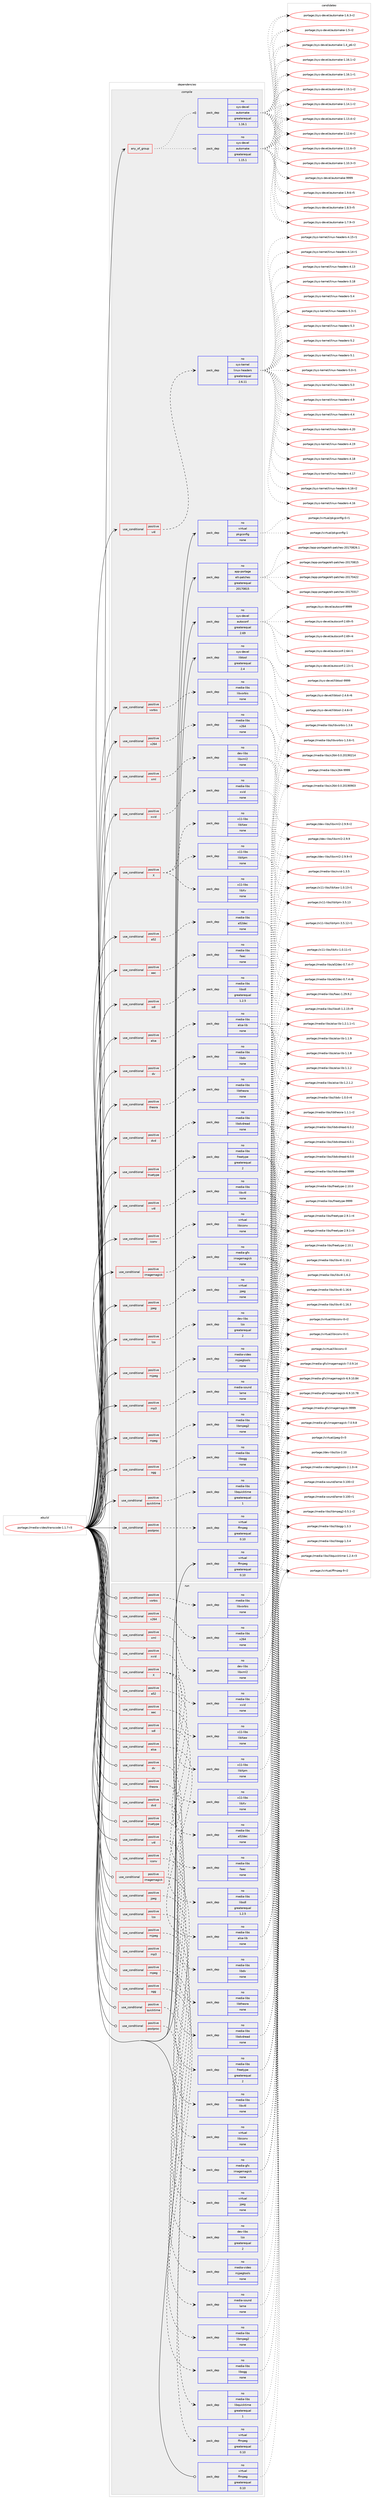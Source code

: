 digraph prolog {

# *************
# Graph options
# *************

newrank=true;
concentrate=true;
compound=true;
graph [rankdir=LR,fontname=Helvetica,fontsize=10,ranksep=1.5];#, ranksep=2.5, nodesep=0.2];
edge  [arrowhead=vee];
node  [fontname=Helvetica,fontsize=10];

# **********
# The ebuild
# **********

subgraph cluster_leftcol {
color=gray;
label=<<i>ebuild</i>>;
id [label="portage://media-video/transcode-1.1.7-r3", color=red, width=4, href="../media-video/transcode-1.1.7-r3.svg"];
}

# ****************
# The dependencies
# ****************

subgraph cluster_midcol {
color=gray;
label=<<i>dependencies</i>>;
subgraph cluster_compile {
fillcolor="#eeeeee";
style=filled;
label=<<i>compile</i>>;
subgraph any2618 {
dependency173695 [label=<<TABLE BORDER="0" CELLBORDER="1" CELLSPACING="0" CELLPADDING="4"><TR><TD CELLPADDING="10">any_of_group</TD></TR></TABLE>>, shape=none, color=red];subgraph pack132765 {
dependency173696 [label=<<TABLE BORDER="0" CELLBORDER="1" CELLSPACING="0" CELLPADDING="4" WIDTH="220"><TR><TD ROWSPAN="6" CELLPADDING="30">pack_dep</TD></TR><TR><TD WIDTH="110">no</TD></TR><TR><TD>sys-devel</TD></TR><TR><TD>automake</TD></TR><TR><TD>greaterequal</TD></TR><TR><TD>1.16.1</TD></TR></TABLE>>, shape=none, color=blue];
}
dependency173695:e -> dependency173696:w [weight=20,style="dotted",arrowhead="oinv"];
subgraph pack132766 {
dependency173697 [label=<<TABLE BORDER="0" CELLBORDER="1" CELLSPACING="0" CELLPADDING="4" WIDTH="220"><TR><TD ROWSPAN="6" CELLPADDING="30">pack_dep</TD></TR><TR><TD WIDTH="110">no</TD></TR><TR><TD>sys-devel</TD></TR><TR><TD>automake</TD></TR><TR><TD>greaterequal</TD></TR><TR><TD>1.15.1</TD></TR></TABLE>>, shape=none, color=blue];
}
dependency173695:e -> dependency173697:w [weight=20,style="dotted",arrowhead="oinv"];
}
id:e -> dependency173695:w [weight=20,style="solid",arrowhead="vee"];
subgraph cond38165 {
dependency173698 [label=<<TABLE BORDER="0" CELLBORDER="1" CELLSPACING="0" CELLPADDING="4"><TR><TD ROWSPAN="3" CELLPADDING="10">use_conditional</TD></TR><TR><TD>positive</TD></TR><TR><TD>X</TD></TR></TABLE>>, shape=none, color=red];
subgraph pack132767 {
dependency173699 [label=<<TABLE BORDER="0" CELLBORDER="1" CELLSPACING="0" CELLPADDING="4" WIDTH="220"><TR><TD ROWSPAN="6" CELLPADDING="30">pack_dep</TD></TR><TR><TD WIDTH="110">no</TD></TR><TR><TD>x11-libs</TD></TR><TR><TD>libXpm</TD></TR><TR><TD>none</TD></TR><TR><TD></TD></TR></TABLE>>, shape=none, color=blue];
}
dependency173698:e -> dependency173699:w [weight=20,style="dashed",arrowhead="vee"];
subgraph pack132768 {
dependency173700 [label=<<TABLE BORDER="0" CELLBORDER="1" CELLSPACING="0" CELLPADDING="4" WIDTH="220"><TR><TD ROWSPAN="6" CELLPADDING="30">pack_dep</TD></TR><TR><TD WIDTH="110">no</TD></TR><TR><TD>x11-libs</TD></TR><TR><TD>libXaw</TD></TR><TR><TD>none</TD></TR><TR><TD></TD></TR></TABLE>>, shape=none, color=blue];
}
dependency173698:e -> dependency173700:w [weight=20,style="dashed",arrowhead="vee"];
subgraph pack132769 {
dependency173701 [label=<<TABLE BORDER="0" CELLBORDER="1" CELLSPACING="0" CELLPADDING="4" WIDTH="220"><TR><TD ROWSPAN="6" CELLPADDING="30">pack_dep</TD></TR><TR><TD WIDTH="110">no</TD></TR><TR><TD>x11-libs</TD></TR><TR><TD>libXv</TD></TR><TR><TD>none</TD></TR><TR><TD></TD></TR></TABLE>>, shape=none, color=blue];
}
dependency173698:e -> dependency173701:w [weight=20,style="dashed",arrowhead="vee"];
}
id:e -> dependency173698:w [weight=20,style="solid",arrowhead="vee"];
subgraph cond38166 {
dependency173702 [label=<<TABLE BORDER="0" CELLBORDER="1" CELLSPACING="0" CELLPADDING="4"><TR><TD ROWSPAN="3" CELLPADDING="10">use_conditional</TD></TR><TR><TD>positive</TD></TR><TR><TD>a52</TD></TR></TABLE>>, shape=none, color=red];
subgraph pack132770 {
dependency173703 [label=<<TABLE BORDER="0" CELLBORDER="1" CELLSPACING="0" CELLPADDING="4" WIDTH="220"><TR><TD ROWSPAN="6" CELLPADDING="30">pack_dep</TD></TR><TR><TD WIDTH="110">no</TD></TR><TR><TD>media-libs</TD></TR><TR><TD>a52dec</TD></TR><TR><TD>none</TD></TR><TR><TD></TD></TR></TABLE>>, shape=none, color=blue];
}
dependency173702:e -> dependency173703:w [weight=20,style="dashed",arrowhead="vee"];
}
id:e -> dependency173702:w [weight=20,style="solid",arrowhead="vee"];
subgraph cond38167 {
dependency173704 [label=<<TABLE BORDER="0" CELLBORDER="1" CELLSPACING="0" CELLPADDING="4"><TR><TD ROWSPAN="3" CELLPADDING="10">use_conditional</TD></TR><TR><TD>positive</TD></TR><TR><TD>aac</TD></TR></TABLE>>, shape=none, color=red];
subgraph pack132771 {
dependency173705 [label=<<TABLE BORDER="0" CELLBORDER="1" CELLSPACING="0" CELLPADDING="4" WIDTH="220"><TR><TD ROWSPAN="6" CELLPADDING="30">pack_dep</TD></TR><TR><TD WIDTH="110">no</TD></TR><TR><TD>media-libs</TD></TR><TR><TD>faac</TD></TR><TR><TD>none</TD></TR><TR><TD></TD></TR></TABLE>>, shape=none, color=blue];
}
dependency173704:e -> dependency173705:w [weight=20,style="dashed",arrowhead="vee"];
}
id:e -> dependency173704:w [weight=20,style="solid",arrowhead="vee"];
subgraph cond38168 {
dependency173706 [label=<<TABLE BORDER="0" CELLBORDER="1" CELLSPACING="0" CELLPADDING="4"><TR><TD ROWSPAN="3" CELLPADDING="10">use_conditional</TD></TR><TR><TD>positive</TD></TR><TR><TD>alsa</TD></TR></TABLE>>, shape=none, color=red];
subgraph pack132772 {
dependency173707 [label=<<TABLE BORDER="0" CELLBORDER="1" CELLSPACING="0" CELLPADDING="4" WIDTH="220"><TR><TD ROWSPAN="6" CELLPADDING="30">pack_dep</TD></TR><TR><TD WIDTH="110">no</TD></TR><TR><TD>media-libs</TD></TR><TR><TD>alsa-lib</TD></TR><TR><TD>none</TD></TR><TR><TD></TD></TR></TABLE>>, shape=none, color=blue];
}
dependency173706:e -> dependency173707:w [weight=20,style="dashed",arrowhead="vee"];
}
id:e -> dependency173706:w [weight=20,style="solid",arrowhead="vee"];
subgraph cond38169 {
dependency173708 [label=<<TABLE BORDER="0" CELLBORDER="1" CELLSPACING="0" CELLPADDING="4"><TR><TD ROWSPAN="3" CELLPADDING="10">use_conditional</TD></TR><TR><TD>positive</TD></TR><TR><TD>dv</TD></TR></TABLE>>, shape=none, color=red];
subgraph pack132773 {
dependency173709 [label=<<TABLE BORDER="0" CELLBORDER="1" CELLSPACING="0" CELLPADDING="4" WIDTH="220"><TR><TD ROWSPAN="6" CELLPADDING="30">pack_dep</TD></TR><TR><TD WIDTH="110">no</TD></TR><TR><TD>media-libs</TD></TR><TR><TD>libdv</TD></TR><TR><TD>none</TD></TR><TR><TD></TD></TR></TABLE>>, shape=none, color=blue];
}
dependency173708:e -> dependency173709:w [weight=20,style="dashed",arrowhead="vee"];
}
id:e -> dependency173708:w [weight=20,style="solid",arrowhead="vee"];
subgraph cond38170 {
dependency173710 [label=<<TABLE BORDER="0" CELLBORDER="1" CELLSPACING="0" CELLPADDING="4"><TR><TD ROWSPAN="3" CELLPADDING="10">use_conditional</TD></TR><TR><TD>positive</TD></TR><TR><TD>dvd</TD></TR></TABLE>>, shape=none, color=red];
subgraph pack132774 {
dependency173711 [label=<<TABLE BORDER="0" CELLBORDER="1" CELLSPACING="0" CELLPADDING="4" WIDTH="220"><TR><TD ROWSPAN="6" CELLPADDING="30">pack_dep</TD></TR><TR><TD WIDTH="110">no</TD></TR><TR><TD>media-libs</TD></TR><TR><TD>libdvdread</TD></TR><TR><TD>none</TD></TR><TR><TD></TD></TR></TABLE>>, shape=none, color=blue];
}
dependency173710:e -> dependency173711:w [weight=20,style="dashed",arrowhead="vee"];
}
id:e -> dependency173710:w [weight=20,style="solid",arrowhead="vee"];
subgraph cond38171 {
dependency173712 [label=<<TABLE BORDER="0" CELLBORDER="1" CELLSPACING="0" CELLPADDING="4"><TR><TD ROWSPAN="3" CELLPADDING="10">use_conditional</TD></TR><TR><TD>positive</TD></TR><TR><TD>iconv</TD></TR></TABLE>>, shape=none, color=red];
subgraph pack132775 {
dependency173713 [label=<<TABLE BORDER="0" CELLBORDER="1" CELLSPACING="0" CELLPADDING="4" WIDTH="220"><TR><TD ROWSPAN="6" CELLPADDING="30">pack_dep</TD></TR><TR><TD WIDTH="110">no</TD></TR><TR><TD>virtual</TD></TR><TR><TD>libiconv</TD></TR><TR><TD>none</TD></TR><TR><TD></TD></TR></TABLE>>, shape=none, color=blue];
}
dependency173712:e -> dependency173713:w [weight=20,style="dashed",arrowhead="vee"];
}
id:e -> dependency173712:w [weight=20,style="solid",arrowhead="vee"];
subgraph cond38172 {
dependency173714 [label=<<TABLE BORDER="0" CELLBORDER="1" CELLSPACING="0" CELLPADDING="4"><TR><TD ROWSPAN="3" CELLPADDING="10">use_conditional</TD></TR><TR><TD>positive</TD></TR><TR><TD>imagemagick</TD></TR></TABLE>>, shape=none, color=red];
subgraph pack132776 {
dependency173715 [label=<<TABLE BORDER="0" CELLBORDER="1" CELLSPACING="0" CELLPADDING="4" WIDTH="220"><TR><TD ROWSPAN="6" CELLPADDING="30">pack_dep</TD></TR><TR><TD WIDTH="110">no</TD></TR><TR><TD>media-gfx</TD></TR><TR><TD>imagemagick</TD></TR><TR><TD>none</TD></TR><TR><TD></TD></TR></TABLE>>, shape=none, color=blue];
}
dependency173714:e -> dependency173715:w [weight=20,style="dashed",arrowhead="vee"];
}
id:e -> dependency173714:w [weight=20,style="solid",arrowhead="vee"];
subgraph cond38173 {
dependency173716 [label=<<TABLE BORDER="0" CELLBORDER="1" CELLSPACING="0" CELLPADDING="4"><TR><TD ROWSPAN="3" CELLPADDING="10">use_conditional</TD></TR><TR><TD>positive</TD></TR><TR><TD>jpeg</TD></TR></TABLE>>, shape=none, color=red];
subgraph pack132777 {
dependency173717 [label=<<TABLE BORDER="0" CELLBORDER="1" CELLSPACING="0" CELLPADDING="4" WIDTH="220"><TR><TD ROWSPAN="6" CELLPADDING="30">pack_dep</TD></TR><TR><TD WIDTH="110">no</TD></TR><TR><TD>virtual</TD></TR><TR><TD>jpeg</TD></TR><TR><TD>none</TD></TR><TR><TD></TD></TR></TABLE>>, shape=none, color=blue];
}
dependency173716:e -> dependency173717:w [weight=20,style="dashed",arrowhead="vee"];
}
id:e -> dependency173716:w [weight=20,style="solid",arrowhead="vee"];
subgraph cond38174 {
dependency173718 [label=<<TABLE BORDER="0" CELLBORDER="1" CELLSPACING="0" CELLPADDING="4"><TR><TD ROWSPAN="3" CELLPADDING="10">use_conditional</TD></TR><TR><TD>positive</TD></TR><TR><TD>lzo</TD></TR></TABLE>>, shape=none, color=red];
subgraph pack132778 {
dependency173719 [label=<<TABLE BORDER="0" CELLBORDER="1" CELLSPACING="0" CELLPADDING="4" WIDTH="220"><TR><TD ROWSPAN="6" CELLPADDING="30">pack_dep</TD></TR><TR><TD WIDTH="110">no</TD></TR><TR><TD>dev-libs</TD></TR><TR><TD>lzo</TD></TR><TR><TD>greaterequal</TD></TR><TR><TD>2</TD></TR></TABLE>>, shape=none, color=blue];
}
dependency173718:e -> dependency173719:w [weight=20,style="dashed",arrowhead="vee"];
}
id:e -> dependency173718:w [weight=20,style="solid",arrowhead="vee"];
subgraph cond38175 {
dependency173720 [label=<<TABLE BORDER="0" CELLBORDER="1" CELLSPACING="0" CELLPADDING="4"><TR><TD ROWSPAN="3" CELLPADDING="10">use_conditional</TD></TR><TR><TD>positive</TD></TR><TR><TD>mjpeg</TD></TR></TABLE>>, shape=none, color=red];
subgraph pack132779 {
dependency173721 [label=<<TABLE BORDER="0" CELLBORDER="1" CELLSPACING="0" CELLPADDING="4" WIDTH="220"><TR><TD ROWSPAN="6" CELLPADDING="30">pack_dep</TD></TR><TR><TD WIDTH="110">no</TD></TR><TR><TD>media-video</TD></TR><TR><TD>mjpegtools</TD></TR><TR><TD>none</TD></TR><TR><TD></TD></TR></TABLE>>, shape=none, color=blue];
}
dependency173720:e -> dependency173721:w [weight=20,style="dashed",arrowhead="vee"];
}
id:e -> dependency173720:w [weight=20,style="solid",arrowhead="vee"];
subgraph cond38176 {
dependency173722 [label=<<TABLE BORDER="0" CELLBORDER="1" CELLSPACING="0" CELLPADDING="4"><TR><TD ROWSPAN="3" CELLPADDING="10">use_conditional</TD></TR><TR><TD>positive</TD></TR><TR><TD>mp3</TD></TR></TABLE>>, shape=none, color=red];
subgraph pack132780 {
dependency173723 [label=<<TABLE BORDER="0" CELLBORDER="1" CELLSPACING="0" CELLPADDING="4" WIDTH="220"><TR><TD ROWSPAN="6" CELLPADDING="30">pack_dep</TD></TR><TR><TD WIDTH="110">no</TD></TR><TR><TD>media-sound</TD></TR><TR><TD>lame</TD></TR><TR><TD>none</TD></TR><TR><TD></TD></TR></TABLE>>, shape=none, color=blue];
}
dependency173722:e -> dependency173723:w [weight=20,style="dashed",arrowhead="vee"];
}
id:e -> dependency173722:w [weight=20,style="solid",arrowhead="vee"];
subgraph cond38177 {
dependency173724 [label=<<TABLE BORDER="0" CELLBORDER="1" CELLSPACING="0" CELLPADDING="4"><TR><TD ROWSPAN="3" CELLPADDING="10">use_conditional</TD></TR><TR><TD>positive</TD></TR><TR><TD>mpeg</TD></TR></TABLE>>, shape=none, color=red];
subgraph pack132781 {
dependency173725 [label=<<TABLE BORDER="0" CELLBORDER="1" CELLSPACING="0" CELLPADDING="4" WIDTH="220"><TR><TD ROWSPAN="6" CELLPADDING="30">pack_dep</TD></TR><TR><TD WIDTH="110">no</TD></TR><TR><TD>media-libs</TD></TR><TR><TD>libmpeg2</TD></TR><TR><TD>none</TD></TR><TR><TD></TD></TR></TABLE>>, shape=none, color=blue];
}
dependency173724:e -> dependency173725:w [weight=20,style="dashed",arrowhead="vee"];
}
id:e -> dependency173724:w [weight=20,style="solid",arrowhead="vee"];
subgraph cond38178 {
dependency173726 [label=<<TABLE BORDER="0" CELLBORDER="1" CELLSPACING="0" CELLPADDING="4"><TR><TD ROWSPAN="3" CELLPADDING="10">use_conditional</TD></TR><TR><TD>positive</TD></TR><TR><TD>ogg</TD></TR></TABLE>>, shape=none, color=red];
subgraph pack132782 {
dependency173727 [label=<<TABLE BORDER="0" CELLBORDER="1" CELLSPACING="0" CELLPADDING="4" WIDTH="220"><TR><TD ROWSPAN="6" CELLPADDING="30">pack_dep</TD></TR><TR><TD WIDTH="110">no</TD></TR><TR><TD>media-libs</TD></TR><TR><TD>libogg</TD></TR><TR><TD>none</TD></TR><TR><TD></TD></TR></TABLE>>, shape=none, color=blue];
}
dependency173726:e -> dependency173727:w [weight=20,style="dashed",arrowhead="vee"];
}
id:e -> dependency173726:w [weight=20,style="solid",arrowhead="vee"];
subgraph cond38179 {
dependency173728 [label=<<TABLE BORDER="0" CELLBORDER="1" CELLSPACING="0" CELLPADDING="4"><TR><TD ROWSPAN="3" CELLPADDING="10">use_conditional</TD></TR><TR><TD>positive</TD></TR><TR><TD>postproc</TD></TR></TABLE>>, shape=none, color=red];
subgraph pack132783 {
dependency173729 [label=<<TABLE BORDER="0" CELLBORDER="1" CELLSPACING="0" CELLPADDING="4" WIDTH="220"><TR><TD ROWSPAN="6" CELLPADDING="30">pack_dep</TD></TR><TR><TD WIDTH="110">no</TD></TR><TR><TD>virtual</TD></TR><TR><TD>ffmpeg</TD></TR><TR><TD>greaterequal</TD></TR><TR><TD>0.10</TD></TR></TABLE>>, shape=none, color=blue];
}
dependency173728:e -> dependency173729:w [weight=20,style="dashed",arrowhead="vee"];
}
id:e -> dependency173728:w [weight=20,style="solid",arrowhead="vee"];
subgraph cond38180 {
dependency173730 [label=<<TABLE BORDER="0" CELLBORDER="1" CELLSPACING="0" CELLPADDING="4"><TR><TD ROWSPAN="3" CELLPADDING="10">use_conditional</TD></TR><TR><TD>positive</TD></TR><TR><TD>quicktime</TD></TR></TABLE>>, shape=none, color=red];
subgraph pack132784 {
dependency173731 [label=<<TABLE BORDER="0" CELLBORDER="1" CELLSPACING="0" CELLPADDING="4" WIDTH="220"><TR><TD ROWSPAN="6" CELLPADDING="30">pack_dep</TD></TR><TR><TD WIDTH="110">no</TD></TR><TR><TD>media-libs</TD></TR><TR><TD>libquicktime</TD></TR><TR><TD>greaterequal</TD></TR><TR><TD>1</TD></TR></TABLE>>, shape=none, color=blue];
}
dependency173730:e -> dependency173731:w [weight=20,style="dashed",arrowhead="vee"];
}
id:e -> dependency173730:w [weight=20,style="solid",arrowhead="vee"];
subgraph cond38181 {
dependency173732 [label=<<TABLE BORDER="0" CELLBORDER="1" CELLSPACING="0" CELLPADDING="4"><TR><TD ROWSPAN="3" CELLPADDING="10">use_conditional</TD></TR><TR><TD>positive</TD></TR><TR><TD>sdl</TD></TR></TABLE>>, shape=none, color=red];
subgraph pack132785 {
dependency173733 [label=<<TABLE BORDER="0" CELLBORDER="1" CELLSPACING="0" CELLPADDING="4" WIDTH="220"><TR><TD ROWSPAN="6" CELLPADDING="30">pack_dep</TD></TR><TR><TD WIDTH="110">no</TD></TR><TR><TD>media-libs</TD></TR><TR><TD>libsdl</TD></TR><TR><TD>greaterequal</TD></TR><TR><TD>1.2.5</TD></TR></TABLE>>, shape=none, color=blue];
}
dependency173732:e -> dependency173733:w [weight=20,style="dashed",arrowhead="vee"];
}
id:e -> dependency173732:w [weight=20,style="solid",arrowhead="vee"];
subgraph cond38182 {
dependency173734 [label=<<TABLE BORDER="0" CELLBORDER="1" CELLSPACING="0" CELLPADDING="4"><TR><TD ROWSPAN="3" CELLPADDING="10">use_conditional</TD></TR><TR><TD>positive</TD></TR><TR><TD>theora</TD></TR></TABLE>>, shape=none, color=red];
subgraph pack132786 {
dependency173735 [label=<<TABLE BORDER="0" CELLBORDER="1" CELLSPACING="0" CELLPADDING="4" WIDTH="220"><TR><TD ROWSPAN="6" CELLPADDING="30">pack_dep</TD></TR><TR><TD WIDTH="110">no</TD></TR><TR><TD>media-libs</TD></TR><TR><TD>libtheora</TD></TR><TR><TD>none</TD></TR><TR><TD></TD></TR></TABLE>>, shape=none, color=blue];
}
dependency173734:e -> dependency173735:w [weight=20,style="dashed",arrowhead="vee"];
}
id:e -> dependency173734:w [weight=20,style="solid",arrowhead="vee"];
subgraph cond38183 {
dependency173736 [label=<<TABLE BORDER="0" CELLBORDER="1" CELLSPACING="0" CELLPADDING="4"><TR><TD ROWSPAN="3" CELLPADDING="10">use_conditional</TD></TR><TR><TD>positive</TD></TR><TR><TD>truetype</TD></TR></TABLE>>, shape=none, color=red];
subgraph pack132787 {
dependency173737 [label=<<TABLE BORDER="0" CELLBORDER="1" CELLSPACING="0" CELLPADDING="4" WIDTH="220"><TR><TD ROWSPAN="6" CELLPADDING="30">pack_dep</TD></TR><TR><TD WIDTH="110">no</TD></TR><TR><TD>media-libs</TD></TR><TR><TD>freetype</TD></TR><TR><TD>greaterequal</TD></TR><TR><TD>2</TD></TR></TABLE>>, shape=none, color=blue];
}
dependency173736:e -> dependency173737:w [weight=20,style="dashed",arrowhead="vee"];
}
id:e -> dependency173736:w [weight=20,style="solid",arrowhead="vee"];
subgraph cond38184 {
dependency173738 [label=<<TABLE BORDER="0" CELLBORDER="1" CELLSPACING="0" CELLPADDING="4"><TR><TD ROWSPAN="3" CELLPADDING="10">use_conditional</TD></TR><TR><TD>positive</TD></TR><TR><TD>v4l</TD></TR></TABLE>>, shape=none, color=red];
subgraph pack132788 {
dependency173739 [label=<<TABLE BORDER="0" CELLBORDER="1" CELLSPACING="0" CELLPADDING="4" WIDTH="220"><TR><TD ROWSPAN="6" CELLPADDING="30">pack_dep</TD></TR><TR><TD WIDTH="110">no</TD></TR><TR><TD>media-libs</TD></TR><TR><TD>libv4l</TD></TR><TR><TD>none</TD></TR><TR><TD></TD></TR></TABLE>>, shape=none, color=blue];
}
dependency173738:e -> dependency173739:w [weight=20,style="dashed",arrowhead="vee"];
}
id:e -> dependency173738:w [weight=20,style="solid",arrowhead="vee"];
subgraph cond38185 {
dependency173740 [label=<<TABLE BORDER="0" CELLBORDER="1" CELLSPACING="0" CELLPADDING="4"><TR><TD ROWSPAN="3" CELLPADDING="10">use_conditional</TD></TR><TR><TD>positive</TD></TR><TR><TD>v4l</TD></TR></TABLE>>, shape=none, color=red];
subgraph pack132789 {
dependency173741 [label=<<TABLE BORDER="0" CELLBORDER="1" CELLSPACING="0" CELLPADDING="4" WIDTH="220"><TR><TD ROWSPAN="6" CELLPADDING="30">pack_dep</TD></TR><TR><TD WIDTH="110">no</TD></TR><TR><TD>sys-kernel</TD></TR><TR><TD>linux-headers</TD></TR><TR><TD>greaterequal</TD></TR><TR><TD>2.6.11</TD></TR></TABLE>>, shape=none, color=blue];
}
dependency173740:e -> dependency173741:w [weight=20,style="dashed",arrowhead="vee"];
}
id:e -> dependency173740:w [weight=20,style="solid",arrowhead="vee"];
subgraph cond38186 {
dependency173742 [label=<<TABLE BORDER="0" CELLBORDER="1" CELLSPACING="0" CELLPADDING="4"><TR><TD ROWSPAN="3" CELLPADDING="10">use_conditional</TD></TR><TR><TD>positive</TD></TR><TR><TD>vorbis</TD></TR></TABLE>>, shape=none, color=red];
subgraph pack132790 {
dependency173743 [label=<<TABLE BORDER="0" CELLBORDER="1" CELLSPACING="0" CELLPADDING="4" WIDTH="220"><TR><TD ROWSPAN="6" CELLPADDING="30">pack_dep</TD></TR><TR><TD WIDTH="110">no</TD></TR><TR><TD>media-libs</TD></TR><TR><TD>libvorbis</TD></TR><TR><TD>none</TD></TR><TR><TD></TD></TR></TABLE>>, shape=none, color=blue];
}
dependency173742:e -> dependency173743:w [weight=20,style="dashed",arrowhead="vee"];
}
id:e -> dependency173742:w [weight=20,style="solid",arrowhead="vee"];
subgraph cond38187 {
dependency173744 [label=<<TABLE BORDER="0" CELLBORDER="1" CELLSPACING="0" CELLPADDING="4"><TR><TD ROWSPAN="3" CELLPADDING="10">use_conditional</TD></TR><TR><TD>positive</TD></TR><TR><TD>x264</TD></TR></TABLE>>, shape=none, color=red];
subgraph pack132791 {
dependency173745 [label=<<TABLE BORDER="0" CELLBORDER="1" CELLSPACING="0" CELLPADDING="4" WIDTH="220"><TR><TD ROWSPAN="6" CELLPADDING="30">pack_dep</TD></TR><TR><TD WIDTH="110">no</TD></TR><TR><TD>media-libs</TD></TR><TR><TD>x264</TD></TR><TR><TD>none</TD></TR><TR><TD></TD></TR></TABLE>>, shape=none, color=blue];
}
dependency173744:e -> dependency173745:w [weight=20,style="dashed",arrowhead="vee"];
}
id:e -> dependency173744:w [weight=20,style="solid",arrowhead="vee"];
subgraph cond38188 {
dependency173746 [label=<<TABLE BORDER="0" CELLBORDER="1" CELLSPACING="0" CELLPADDING="4"><TR><TD ROWSPAN="3" CELLPADDING="10">use_conditional</TD></TR><TR><TD>positive</TD></TR><TR><TD>xml</TD></TR></TABLE>>, shape=none, color=red];
subgraph pack132792 {
dependency173747 [label=<<TABLE BORDER="0" CELLBORDER="1" CELLSPACING="0" CELLPADDING="4" WIDTH="220"><TR><TD ROWSPAN="6" CELLPADDING="30">pack_dep</TD></TR><TR><TD WIDTH="110">no</TD></TR><TR><TD>dev-libs</TD></TR><TR><TD>libxml2</TD></TR><TR><TD>none</TD></TR><TR><TD></TD></TR></TABLE>>, shape=none, color=blue];
}
dependency173746:e -> dependency173747:w [weight=20,style="dashed",arrowhead="vee"];
}
id:e -> dependency173746:w [weight=20,style="solid",arrowhead="vee"];
subgraph cond38189 {
dependency173748 [label=<<TABLE BORDER="0" CELLBORDER="1" CELLSPACING="0" CELLPADDING="4"><TR><TD ROWSPAN="3" CELLPADDING="10">use_conditional</TD></TR><TR><TD>positive</TD></TR><TR><TD>xvid</TD></TR></TABLE>>, shape=none, color=red];
subgraph pack132793 {
dependency173749 [label=<<TABLE BORDER="0" CELLBORDER="1" CELLSPACING="0" CELLPADDING="4" WIDTH="220"><TR><TD ROWSPAN="6" CELLPADDING="30">pack_dep</TD></TR><TR><TD WIDTH="110">no</TD></TR><TR><TD>media-libs</TD></TR><TR><TD>xvid</TD></TR><TR><TD>none</TD></TR><TR><TD></TD></TR></TABLE>>, shape=none, color=blue];
}
dependency173748:e -> dependency173749:w [weight=20,style="dashed",arrowhead="vee"];
}
id:e -> dependency173748:w [weight=20,style="solid",arrowhead="vee"];
subgraph pack132794 {
dependency173750 [label=<<TABLE BORDER="0" CELLBORDER="1" CELLSPACING="0" CELLPADDING="4" WIDTH="220"><TR><TD ROWSPAN="6" CELLPADDING="30">pack_dep</TD></TR><TR><TD WIDTH="110">no</TD></TR><TR><TD>app-portage</TD></TR><TR><TD>elt-patches</TD></TR><TR><TD>greaterequal</TD></TR><TR><TD>20170815</TD></TR></TABLE>>, shape=none, color=blue];
}
id:e -> dependency173750:w [weight=20,style="solid",arrowhead="vee"];
subgraph pack132795 {
dependency173751 [label=<<TABLE BORDER="0" CELLBORDER="1" CELLSPACING="0" CELLPADDING="4" WIDTH="220"><TR><TD ROWSPAN="6" CELLPADDING="30">pack_dep</TD></TR><TR><TD WIDTH="110">no</TD></TR><TR><TD>sys-devel</TD></TR><TR><TD>autoconf</TD></TR><TR><TD>greaterequal</TD></TR><TR><TD>2.69</TD></TR></TABLE>>, shape=none, color=blue];
}
id:e -> dependency173751:w [weight=20,style="solid",arrowhead="vee"];
subgraph pack132796 {
dependency173752 [label=<<TABLE BORDER="0" CELLBORDER="1" CELLSPACING="0" CELLPADDING="4" WIDTH="220"><TR><TD ROWSPAN="6" CELLPADDING="30">pack_dep</TD></TR><TR><TD WIDTH="110">no</TD></TR><TR><TD>sys-devel</TD></TR><TR><TD>libtool</TD></TR><TR><TD>greaterequal</TD></TR><TR><TD>2.4</TD></TR></TABLE>>, shape=none, color=blue];
}
id:e -> dependency173752:w [weight=20,style="solid",arrowhead="vee"];
subgraph pack132797 {
dependency173753 [label=<<TABLE BORDER="0" CELLBORDER="1" CELLSPACING="0" CELLPADDING="4" WIDTH="220"><TR><TD ROWSPAN="6" CELLPADDING="30">pack_dep</TD></TR><TR><TD WIDTH="110">no</TD></TR><TR><TD>virtual</TD></TR><TR><TD>ffmpeg</TD></TR><TR><TD>greaterequal</TD></TR><TR><TD>0.10</TD></TR></TABLE>>, shape=none, color=blue];
}
id:e -> dependency173753:w [weight=20,style="solid",arrowhead="vee"];
subgraph pack132798 {
dependency173754 [label=<<TABLE BORDER="0" CELLBORDER="1" CELLSPACING="0" CELLPADDING="4" WIDTH="220"><TR><TD ROWSPAN="6" CELLPADDING="30">pack_dep</TD></TR><TR><TD WIDTH="110">no</TD></TR><TR><TD>virtual</TD></TR><TR><TD>pkgconfig</TD></TR><TR><TD>none</TD></TR><TR><TD></TD></TR></TABLE>>, shape=none, color=blue];
}
id:e -> dependency173754:w [weight=20,style="solid",arrowhead="vee"];
}
subgraph cluster_compileandrun {
fillcolor="#eeeeee";
style=filled;
label=<<i>compile and run</i>>;
}
subgraph cluster_run {
fillcolor="#eeeeee";
style=filled;
label=<<i>run</i>>;
subgraph cond38190 {
dependency173755 [label=<<TABLE BORDER="0" CELLBORDER="1" CELLSPACING="0" CELLPADDING="4"><TR><TD ROWSPAN="3" CELLPADDING="10">use_conditional</TD></TR><TR><TD>positive</TD></TR><TR><TD>X</TD></TR></TABLE>>, shape=none, color=red];
subgraph pack132799 {
dependency173756 [label=<<TABLE BORDER="0" CELLBORDER="1" CELLSPACING="0" CELLPADDING="4" WIDTH="220"><TR><TD ROWSPAN="6" CELLPADDING="30">pack_dep</TD></TR><TR><TD WIDTH="110">no</TD></TR><TR><TD>x11-libs</TD></TR><TR><TD>libXpm</TD></TR><TR><TD>none</TD></TR><TR><TD></TD></TR></TABLE>>, shape=none, color=blue];
}
dependency173755:e -> dependency173756:w [weight=20,style="dashed",arrowhead="vee"];
subgraph pack132800 {
dependency173757 [label=<<TABLE BORDER="0" CELLBORDER="1" CELLSPACING="0" CELLPADDING="4" WIDTH="220"><TR><TD ROWSPAN="6" CELLPADDING="30">pack_dep</TD></TR><TR><TD WIDTH="110">no</TD></TR><TR><TD>x11-libs</TD></TR><TR><TD>libXaw</TD></TR><TR><TD>none</TD></TR><TR><TD></TD></TR></TABLE>>, shape=none, color=blue];
}
dependency173755:e -> dependency173757:w [weight=20,style="dashed",arrowhead="vee"];
subgraph pack132801 {
dependency173758 [label=<<TABLE BORDER="0" CELLBORDER="1" CELLSPACING="0" CELLPADDING="4" WIDTH="220"><TR><TD ROWSPAN="6" CELLPADDING="30">pack_dep</TD></TR><TR><TD WIDTH="110">no</TD></TR><TR><TD>x11-libs</TD></TR><TR><TD>libXv</TD></TR><TR><TD>none</TD></TR><TR><TD></TD></TR></TABLE>>, shape=none, color=blue];
}
dependency173755:e -> dependency173758:w [weight=20,style="dashed",arrowhead="vee"];
}
id:e -> dependency173755:w [weight=20,style="solid",arrowhead="odot"];
subgraph cond38191 {
dependency173759 [label=<<TABLE BORDER="0" CELLBORDER="1" CELLSPACING="0" CELLPADDING="4"><TR><TD ROWSPAN="3" CELLPADDING="10">use_conditional</TD></TR><TR><TD>positive</TD></TR><TR><TD>a52</TD></TR></TABLE>>, shape=none, color=red];
subgraph pack132802 {
dependency173760 [label=<<TABLE BORDER="0" CELLBORDER="1" CELLSPACING="0" CELLPADDING="4" WIDTH="220"><TR><TD ROWSPAN="6" CELLPADDING="30">pack_dep</TD></TR><TR><TD WIDTH="110">no</TD></TR><TR><TD>media-libs</TD></TR><TR><TD>a52dec</TD></TR><TR><TD>none</TD></TR><TR><TD></TD></TR></TABLE>>, shape=none, color=blue];
}
dependency173759:e -> dependency173760:w [weight=20,style="dashed",arrowhead="vee"];
}
id:e -> dependency173759:w [weight=20,style="solid",arrowhead="odot"];
subgraph cond38192 {
dependency173761 [label=<<TABLE BORDER="0" CELLBORDER="1" CELLSPACING="0" CELLPADDING="4"><TR><TD ROWSPAN="3" CELLPADDING="10">use_conditional</TD></TR><TR><TD>positive</TD></TR><TR><TD>aac</TD></TR></TABLE>>, shape=none, color=red];
subgraph pack132803 {
dependency173762 [label=<<TABLE BORDER="0" CELLBORDER="1" CELLSPACING="0" CELLPADDING="4" WIDTH="220"><TR><TD ROWSPAN="6" CELLPADDING="30">pack_dep</TD></TR><TR><TD WIDTH="110">no</TD></TR><TR><TD>media-libs</TD></TR><TR><TD>faac</TD></TR><TR><TD>none</TD></TR><TR><TD></TD></TR></TABLE>>, shape=none, color=blue];
}
dependency173761:e -> dependency173762:w [weight=20,style="dashed",arrowhead="vee"];
}
id:e -> dependency173761:w [weight=20,style="solid",arrowhead="odot"];
subgraph cond38193 {
dependency173763 [label=<<TABLE BORDER="0" CELLBORDER="1" CELLSPACING="0" CELLPADDING="4"><TR><TD ROWSPAN="3" CELLPADDING="10">use_conditional</TD></TR><TR><TD>positive</TD></TR><TR><TD>alsa</TD></TR></TABLE>>, shape=none, color=red];
subgraph pack132804 {
dependency173764 [label=<<TABLE BORDER="0" CELLBORDER="1" CELLSPACING="0" CELLPADDING="4" WIDTH="220"><TR><TD ROWSPAN="6" CELLPADDING="30">pack_dep</TD></TR><TR><TD WIDTH="110">no</TD></TR><TR><TD>media-libs</TD></TR><TR><TD>alsa-lib</TD></TR><TR><TD>none</TD></TR><TR><TD></TD></TR></TABLE>>, shape=none, color=blue];
}
dependency173763:e -> dependency173764:w [weight=20,style="dashed",arrowhead="vee"];
}
id:e -> dependency173763:w [weight=20,style="solid",arrowhead="odot"];
subgraph cond38194 {
dependency173765 [label=<<TABLE BORDER="0" CELLBORDER="1" CELLSPACING="0" CELLPADDING="4"><TR><TD ROWSPAN="3" CELLPADDING="10">use_conditional</TD></TR><TR><TD>positive</TD></TR><TR><TD>dv</TD></TR></TABLE>>, shape=none, color=red];
subgraph pack132805 {
dependency173766 [label=<<TABLE BORDER="0" CELLBORDER="1" CELLSPACING="0" CELLPADDING="4" WIDTH="220"><TR><TD ROWSPAN="6" CELLPADDING="30">pack_dep</TD></TR><TR><TD WIDTH="110">no</TD></TR><TR><TD>media-libs</TD></TR><TR><TD>libdv</TD></TR><TR><TD>none</TD></TR><TR><TD></TD></TR></TABLE>>, shape=none, color=blue];
}
dependency173765:e -> dependency173766:w [weight=20,style="dashed",arrowhead="vee"];
}
id:e -> dependency173765:w [weight=20,style="solid",arrowhead="odot"];
subgraph cond38195 {
dependency173767 [label=<<TABLE BORDER="0" CELLBORDER="1" CELLSPACING="0" CELLPADDING="4"><TR><TD ROWSPAN="3" CELLPADDING="10">use_conditional</TD></TR><TR><TD>positive</TD></TR><TR><TD>dvd</TD></TR></TABLE>>, shape=none, color=red];
subgraph pack132806 {
dependency173768 [label=<<TABLE BORDER="0" CELLBORDER="1" CELLSPACING="0" CELLPADDING="4" WIDTH="220"><TR><TD ROWSPAN="6" CELLPADDING="30">pack_dep</TD></TR><TR><TD WIDTH="110">no</TD></TR><TR><TD>media-libs</TD></TR><TR><TD>libdvdread</TD></TR><TR><TD>none</TD></TR><TR><TD></TD></TR></TABLE>>, shape=none, color=blue];
}
dependency173767:e -> dependency173768:w [weight=20,style="dashed",arrowhead="vee"];
}
id:e -> dependency173767:w [weight=20,style="solid",arrowhead="odot"];
subgraph cond38196 {
dependency173769 [label=<<TABLE BORDER="0" CELLBORDER="1" CELLSPACING="0" CELLPADDING="4"><TR><TD ROWSPAN="3" CELLPADDING="10">use_conditional</TD></TR><TR><TD>positive</TD></TR><TR><TD>iconv</TD></TR></TABLE>>, shape=none, color=red];
subgraph pack132807 {
dependency173770 [label=<<TABLE BORDER="0" CELLBORDER="1" CELLSPACING="0" CELLPADDING="4" WIDTH="220"><TR><TD ROWSPAN="6" CELLPADDING="30">pack_dep</TD></TR><TR><TD WIDTH="110">no</TD></TR><TR><TD>virtual</TD></TR><TR><TD>libiconv</TD></TR><TR><TD>none</TD></TR><TR><TD></TD></TR></TABLE>>, shape=none, color=blue];
}
dependency173769:e -> dependency173770:w [weight=20,style="dashed",arrowhead="vee"];
}
id:e -> dependency173769:w [weight=20,style="solid",arrowhead="odot"];
subgraph cond38197 {
dependency173771 [label=<<TABLE BORDER="0" CELLBORDER="1" CELLSPACING="0" CELLPADDING="4"><TR><TD ROWSPAN="3" CELLPADDING="10">use_conditional</TD></TR><TR><TD>positive</TD></TR><TR><TD>imagemagick</TD></TR></TABLE>>, shape=none, color=red];
subgraph pack132808 {
dependency173772 [label=<<TABLE BORDER="0" CELLBORDER="1" CELLSPACING="0" CELLPADDING="4" WIDTH="220"><TR><TD ROWSPAN="6" CELLPADDING="30">pack_dep</TD></TR><TR><TD WIDTH="110">no</TD></TR><TR><TD>media-gfx</TD></TR><TR><TD>imagemagick</TD></TR><TR><TD>none</TD></TR><TR><TD></TD></TR></TABLE>>, shape=none, color=blue];
}
dependency173771:e -> dependency173772:w [weight=20,style="dashed",arrowhead="vee"];
}
id:e -> dependency173771:w [weight=20,style="solid",arrowhead="odot"];
subgraph cond38198 {
dependency173773 [label=<<TABLE BORDER="0" CELLBORDER="1" CELLSPACING="0" CELLPADDING="4"><TR><TD ROWSPAN="3" CELLPADDING="10">use_conditional</TD></TR><TR><TD>positive</TD></TR><TR><TD>jpeg</TD></TR></TABLE>>, shape=none, color=red];
subgraph pack132809 {
dependency173774 [label=<<TABLE BORDER="0" CELLBORDER="1" CELLSPACING="0" CELLPADDING="4" WIDTH="220"><TR><TD ROWSPAN="6" CELLPADDING="30">pack_dep</TD></TR><TR><TD WIDTH="110">no</TD></TR><TR><TD>virtual</TD></TR><TR><TD>jpeg</TD></TR><TR><TD>none</TD></TR><TR><TD></TD></TR></TABLE>>, shape=none, color=blue];
}
dependency173773:e -> dependency173774:w [weight=20,style="dashed",arrowhead="vee"];
}
id:e -> dependency173773:w [weight=20,style="solid",arrowhead="odot"];
subgraph cond38199 {
dependency173775 [label=<<TABLE BORDER="0" CELLBORDER="1" CELLSPACING="0" CELLPADDING="4"><TR><TD ROWSPAN="3" CELLPADDING="10">use_conditional</TD></TR><TR><TD>positive</TD></TR><TR><TD>lzo</TD></TR></TABLE>>, shape=none, color=red];
subgraph pack132810 {
dependency173776 [label=<<TABLE BORDER="0" CELLBORDER="1" CELLSPACING="0" CELLPADDING="4" WIDTH="220"><TR><TD ROWSPAN="6" CELLPADDING="30">pack_dep</TD></TR><TR><TD WIDTH="110">no</TD></TR><TR><TD>dev-libs</TD></TR><TR><TD>lzo</TD></TR><TR><TD>greaterequal</TD></TR><TR><TD>2</TD></TR></TABLE>>, shape=none, color=blue];
}
dependency173775:e -> dependency173776:w [weight=20,style="dashed",arrowhead="vee"];
}
id:e -> dependency173775:w [weight=20,style="solid",arrowhead="odot"];
subgraph cond38200 {
dependency173777 [label=<<TABLE BORDER="0" CELLBORDER="1" CELLSPACING="0" CELLPADDING="4"><TR><TD ROWSPAN="3" CELLPADDING="10">use_conditional</TD></TR><TR><TD>positive</TD></TR><TR><TD>mjpeg</TD></TR></TABLE>>, shape=none, color=red];
subgraph pack132811 {
dependency173778 [label=<<TABLE BORDER="0" CELLBORDER="1" CELLSPACING="0" CELLPADDING="4" WIDTH="220"><TR><TD ROWSPAN="6" CELLPADDING="30">pack_dep</TD></TR><TR><TD WIDTH="110">no</TD></TR><TR><TD>media-video</TD></TR><TR><TD>mjpegtools</TD></TR><TR><TD>none</TD></TR><TR><TD></TD></TR></TABLE>>, shape=none, color=blue];
}
dependency173777:e -> dependency173778:w [weight=20,style="dashed",arrowhead="vee"];
}
id:e -> dependency173777:w [weight=20,style="solid",arrowhead="odot"];
subgraph cond38201 {
dependency173779 [label=<<TABLE BORDER="0" CELLBORDER="1" CELLSPACING="0" CELLPADDING="4"><TR><TD ROWSPAN="3" CELLPADDING="10">use_conditional</TD></TR><TR><TD>positive</TD></TR><TR><TD>mp3</TD></TR></TABLE>>, shape=none, color=red];
subgraph pack132812 {
dependency173780 [label=<<TABLE BORDER="0" CELLBORDER="1" CELLSPACING="0" CELLPADDING="4" WIDTH="220"><TR><TD ROWSPAN="6" CELLPADDING="30">pack_dep</TD></TR><TR><TD WIDTH="110">no</TD></TR><TR><TD>media-sound</TD></TR><TR><TD>lame</TD></TR><TR><TD>none</TD></TR><TR><TD></TD></TR></TABLE>>, shape=none, color=blue];
}
dependency173779:e -> dependency173780:w [weight=20,style="dashed",arrowhead="vee"];
}
id:e -> dependency173779:w [weight=20,style="solid",arrowhead="odot"];
subgraph cond38202 {
dependency173781 [label=<<TABLE BORDER="0" CELLBORDER="1" CELLSPACING="0" CELLPADDING="4"><TR><TD ROWSPAN="3" CELLPADDING="10">use_conditional</TD></TR><TR><TD>positive</TD></TR><TR><TD>mpeg</TD></TR></TABLE>>, shape=none, color=red];
subgraph pack132813 {
dependency173782 [label=<<TABLE BORDER="0" CELLBORDER="1" CELLSPACING="0" CELLPADDING="4" WIDTH="220"><TR><TD ROWSPAN="6" CELLPADDING="30">pack_dep</TD></TR><TR><TD WIDTH="110">no</TD></TR><TR><TD>media-libs</TD></TR><TR><TD>libmpeg2</TD></TR><TR><TD>none</TD></TR><TR><TD></TD></TR></TABLE>>, shape=none, color=blue];
}
dependency173781:e -> dependency173782:w [weight=20,style="dashed",arrowhead="vee"];
}
id:e -> dependency173781:w [weight=20,style="solid",arrowhead="odot"];
subgraph cond38203 {
dependency173783 [label=<<TABLE BORDER="0" CELLBORDER="1" CELLSPACING="0" CELLPADDING="4"><TR><TD ROWSPAN="3" CELLPADDING="10">use_conditional</TD></TR><TR><TD>positive</TD></TR><TR><TD>ogg</TD></TR></TABLE>>, shape=none, color=red];
subgraph pack132814 {
dependency173784 [label=<<TABLE BORDER="0" CELLBORDER="1" CELLSPACING="0" CELLPADDING="4" WIDTH="220"><TR><TD ROWSPAN="6" CELLPADDING="30">pack_dep</TD></TR><TR><TD WIDTH="110">no</TD></TR><TR><TD>media-libs</TD></TR><TR><TD>libogg</TD></TR><TR><TD>none</TD></TR><TR><TD></TD></TR></TABLE>>, shape=none, color=blue];
}
dependency173783:e -> dependency173784:w [weight=20,style="dashed",arrowhead="vee"];
}
id:e -> dependency173783:w [weight=20,style="solid",arrowhead="odot"];
subgraph cond38204 {
dependency173785 [label=<<TABLE BORDER="0" CELLBORDER="1" CELLSPACING="0" CELLPADDING="4"><TR><TD ROWSPAN="3" CELLPADDING="10">use_conditional</TD></TR><TR><TD>positive</TD></TR><TR><TD>postproc</TD></TR></TABLE>>, shape=none, color=red];
subgraph pack132815 {
dependency173786 [label=<<TABLE BORDER="0" CELLBORDER="1" CELLSPACING="0" CELLPADDING="4" WIDTH="220"><TR><TD ROWSPAN="6" CELLPADDING="30">pack_dep</TD></TR><TR><TD WIDTH="110">no</TD></TR><TR><TD>virtual</TD></TR><TR><TD>ffmpeg</TD></TR><TR><TD>greaterequal</TD></TR><TR><TD>0.10</TD></TR></TABLE>>, shape=none, color=blue];
}
dependency173785:e -> dependency173786:w [weight=20,style="dashed",arrowhead="vee"];
}
id:e -> dependency173785:w [weight=20,style="solid",arrowhead="odot"];
subgraph cond38205 {
dependency173787 [label=<<TABLE BORDER="0" CELLBORDER="1" CELLSPACING="0" CELLPADDING="4"><TR><TD ROWSPAN="3" CELLPADDING="10">use_conditional</TD></TR><TR><TD>positive</TD></TR><TR><TD>quicktime</TD></TR></TABLE>>, shape=none, color=red];
subgraph pack132816 {
dependency173788 [label=<<TABLE BORDER="0" CELLBORDER="1" CELLSPACING="0" CELLPADDING="4" WIDTH="220"><TR><TD ROWSPAN="6" CELLPADDING="30">pack_dep</TD></TR><TR><TD WIDTH="110">no</TD></TR><TR><TD>media-libs</TD></TR><TR><TD>libquicktime</TD></TR><TR><TD>greaterequal</TD></TR><TR><TD>1</TD></TR></TABLE>>, shape=none, color=blue];
}
dependency173787:e -> dependency173788:w [weight=20,style="dashed",arrowhead="vee"];
}
id:e -> dependency173787:w [weight=20,style="solid",arrowhead="odot"];
subgraph cond38206 {
dependency173789 [label=<<TABLE BORDER="0" CELLBORDER="1" CELLSPACING="0" CELLPADDING="4"><TR><TD ROWSPAN="3" CELLPADDING="10">use_conditional</TD></TR><TR><TD>positive</TD></TR><TR><TD>sdl</TD></TR></TABLE>>, shape=none, color=red];
subgraph pack132817 {
dependency173790 [label=<<TABLE BORDER="0" CELLBORDER="1" CELLSPACING="0" CELLPADDING="4" WIDTH="220"><TR><TD ROWSPAN="6" CELLPADDING="30">pack_dep</TD></TR><TR><TD WIDTH="110">no</TD></TR><TR><TD>media-libs</TD></TR><TR><TD>libsdl</TD></TR><TR><TD>greaterequal</TD></TR><TR><TD>1.2.5</TD></TR></TABLE>>, shape=none, color=blue];
}
dependency173789:e -> dependency173790:w [weight=20,style="dashed",arrowhead="vee"];
}
id:e -> dependency173789:w [weight=20,style="solid",arrowhead="odot"];
subgraph cond38207 {
dependency173791 [label=<<TABLE BORDER="0" CELLBORDER="1" CELLSPACING="0" CELLPADDING="4"><TR><TD ROWSPAN="3" CELLPADDING="10">use_conditional</TD></TR><TR><TD>positive</TD></TR><TR><TD>theora</TD></TR></TABLE>>, shape=none, color=red];
subgraph pack132818 {
dependency173792 [label=<<TABLE BORDER="0" CELLBORDER="1" CELLSPACING="0" CELLPADDING="4" WIDTH="220"><TR><TD ROWSPAN="6" CELLPADDING="30">pack_dep</TD></TR><TR><TD WIDTH="110">no</TD></TR><TR><TD>media-libs</TD></TR><TR><TD>libtheora</TD></TR><TR><TD>none</TD></TR><TR><TD></TD></TR></TABLE>>, shape=none, color=blue];
}
dependency173791:e -> dependency173792:w [weight=20,style="dashed",arrowhead="vee"];
}
id:e -> dependency173791:w [weight=20,style="solid",arrowhead="odot"];
subgraph cond38208 {
dependency173793 [label=<<TABLE BORDER="0" CELLBORDER="1" CELLSPACING="0" CELLPADDING="4"><TR><TD ROWSPAN="3" CELLPADDING="10">use_conditional</TD></TR><TR><TD>positive</TD></TR><TR><TD>truetype</TD></TR></TABLE>>, shape=none, color=red];
subgraph pack132819 {
dependency173794 [label=<<TABLE BORDER="0" CELLBORDER="1" CELLSPACING="0" CELLPADDING="4" WIDTH="220"><TR><TD ROWSPAN="6" CELLPADDING="30">pack_dep</TD></TR><TR><TD WIDTH="110">no</TD></TR><TR><TD>media-libs</TD></TR><TR><TD>freetype</TD></TR><TR><TD>greaterequal</TD></TR><TR><TD>2</TD></TR></TABLE>>, shape=none, color=blue];
}
dependency173793:e -> dependency173794:w [weight=20,style="dashed",arrowhead="vee"];
}
id:e -> dependency173793:w [weight=20,style="solid",arrowhead="odot"];
subgraph cond38209 {
dependency173795 [label=<<TABLE BORDER="0" CELLBORDER="1" CELLSPACING="0" CELLPADDING="4"><TR><TD ROWSPAN="3" CELLPADDING="10">use_conditional</TD></TR><TR><TD>positive</TD></TR><TR><TD>v4l</TD></TR></TABLE>>, shape=none, color=red];
subgraph pack132820 {
dependency173796 [label=<<TABLE BORDER="0" CELLBORDER="1" CELLSPACING="0" CELLPADDING="4" WIDTH="220"><TR><TD ROWSPAN="6" CELLPADDING="30">pack_dep</TD></TR><TR><TD WIDTH="110">no</TD></TR><TR><TD>media-libs</TD></TR><TR><TD>libv4l</TD></TR><TR><TD>none</TD></TR><TR><TD></TD></TR></TABLE>>, shape=none, color=blue];
}
dependency173795:e -> dependency173796:w [weight=20,style="dashed",arrowhead="vee"];
}
id:e -> dependency173795:w [weight=20,style="solid",arrowhead="odot"];
subgraph cond38210 {
dependency173797 [label=<<TABLE BORDER="0" CELLBORDER="1" CELLSPACING="0" CELLPADDING="4"><TR><TD ROWSPAN="3" CELLPADDING="10">use_conditional</TD></TR><TR><TD>positive</TD></TR><TR><TD>vorbis</TD></TR></TABLE>>, shape=none, color=red];
subgraph pack132821 {
dependency173798 [label=<<TABLE BORDER="0" CELLBORDER="1" CELLSPACING="0" CELLPADDING="4" WIDTH="220"><TR><TD ROWSPAN="6" CELLPADDING="30">pack_dep</TD></TR><TR><TD WIDTH="110">no</TD></TR><TR><TD>media-libs</TD></TR><TR><TD>libvorbis</TD></TR><TR><TD>none</TD></TR><TR><TD></TD></TR></TABLE>>, shape=none, color=blue];
}
dependency173797:e -> dependency173798:w [weight=20,style="dashed",arrowhead="vee"];
}
id:e -> dependency173797:w [weight=20,style="solid",arrowhead="odot"];
subgraph cond38211 {
dependency173799 [label=<<TABLE BORDER="0" CELLBORDER="1" CELLSPACING="0" CELLPADDING="4"><TR><TD ROWSPAN="3" CELLPADDING="10">use_conditional</TD></TR><TR><TD>positive</TD></TR><TR><TD>x264</TD></TR></TABLE>>, shape=none, color=red];
subgraph pack132822 {
dependency173800 [label=<<TABLE BORDER="0" CELLBORDER="1" CELLSPACING="0" CELLPADDING="4" WIDTH="220"><TR><TD ROWSPAN="6" CELLPADDING="30">pack_dep</TD></TR><TR><TD WIDTH="110">no</TD></TR><TR><TD>media-libs</TD></TR><TR><TD>x264</TD></TR><TR><TD>none</TD></TR><TR><TD></TD></TR></TABLE>>, shape=none, color=blue];
}
dependency173799:e -> dependency173800:w [weight=20,style="dashed",arrowhead="vee"];
}
id:e -> dependency173799:w [weight=20,style="solid",arrowhead="odot"];
subgraph cond38212 {
dependency173801 [label=<<TABLE BORDER="0" CELLBORDER="1" CELLSPACING="0" CELLPADDING="4"><TR><TD ROWSPAN="3" CELLPADDING="10">use_conditional</TD></TR><TR><TD>positive</TD></TR><TR><TD>xml</TD></TR></TABLE>>, shape=none, color=red];
subgraph pack132823 {
dependency173802 [label=<<TABLE BORDER="0" CELLBORDER="1" CELLSPACING="0" CELLPADDING="4" WIDTH="220"><TR><TD ROWSPAN="6" CELLPADDING="30">pack_dep</TD></TR><TR><TD WIDTH="110">no</TD></TR><TR><TD>dev-libs</TD></TR><TR><TD>libxml2</TD></TR><TR><TD>none</TD></TR><TR><TD></TD></TR></TABLE>>, shape=none, color=blue];
}
dependency173801:e -> dependency173802:w [weight=20,style="dashed",arrowhead="vee"];
}
id:e -> dependency173801:w [weight=20,style="solid",arrowhead="odot"];
subgraph cond38213 {
dependency173803 [label=<<TABLE BORDER="0" CELLBORDER="1" CELLSPACING="0" CELLPADDING="4"><TR><TD ROWSPAN="3" CELLPADDING="10">use_conditional</TD></TR><TR><TD>positive</TD></TR><TR><TD>xvid</TD></TR></TABLE>>, shape=none, color=red];
subgraph pack132824 {
dependency173804 [label=<<TABLE BORDER="0" CELLBORDER="1" CELLSPACING="0" CELLPADDING="4" WIDTH="220"><TR><TD ROWSPAN="6" CELLPADDING="30">pack_dep</TD></TR><TR><TD WIDTH="110">no</TD></TR><TR><TD>media-libs</TD></TR><TR><TD>xvid</TD></TR><TR><TD>none</TD></TR><TR><TD></TD></TR></TABLE>>, shape=none, color=blue];
}
dependency173803:e -> dependency173804:w [weight=20,style="dashed",arrowhead="vee"];
}
id:e -> dependency173803:w [weight=20,style="solid",arrowhead="odot"];
subgraph pack132825 {
dependency173805 [label=<<TABLE BORDER="0" CELLBORDER="1" CELLSPACING="0" CELLPADDING="4" WIDTH="220"><TR><TD ROWSPAN="6" CELLPADDING="30">pack_dep</TD></TR><TR><TD WIDTH="110">no</TD></TR><TR><TD>virtual</TD></TR><TR><TD>ffmpeg</TD></TR><TR><TD>greaterequal</TD></TR><TR><TD>0.10</TD></TR></TABLE>>, shape=none, color=blue];
}
id:e -> dependency173805:w [weight=20,style="solid",arrowhead="odot"];
}
}

# **************
# The candidates
# **************

subgraph cluster_choices {
rank=same;
color=gray;
label=<<i>candidates</i>>;

subgraph choice132765 {
color=black;
nodesep=1;
choice115121115451001011181011084797117116111109971071014557575757 [label="portage://sys-devel/automake-9999", color=red, width=4,href="../sys-devel/automake-9999.svg"];
choice115121115451001011181011084797117116111109971071014549465746544511453 [label="portage://sys-devel/automake-1.9.6-r5", color=red, width=4,href="../sys-devel/automake-1.9.6-r5.svg"];
choice115121115451001011181011084797117116111109971071014549465646534511453 [label="portage://sys-devel/automake-1.8.5-r5", color=red, width=4,href="../sys-devel/automake-1.8.5-r5.svg"];
choice115121115451001011181011084797117116111109971071014549465546574511451 [label="portage://sys-devel/automake-1.7.9-r3", color=red, width=4,href="../sys-devel/automake-1.7.9-r3.svg"];
choice115121115451001011181011084797117116111109971071014549465446514511450 [label="portage://sys-devel/automake-1.6.3-r2", color=red, width=4,href="../sys-devel/automake-1.6.3-r2.svg"];
choice11512111545100101118101108479711711611110997107101454946534511450 [label="portage://sys-devel/automake-1.5-r2", color=red, width=4,href="../sys-devel/automake-1.5-r2.svg"];
choice115121115451001011181011084797117116111109971071014549465295112544511450 [label="portage://sys-devel/automake-1.4_p6-r2", color=red, width=4,href="../sys-devel/automake-1.4_p6-r2.svg"];
choice11512111545100101118101108479711711611110997107101454946495446494511450 [label="portage://sys-devel/automake-1.16.1-r2", color=red, width=4,href="../sys-devel/automake-1.16.1-r2.svg"];
choice11512111545100101118101108479711711611110997107101454946495446494511449 [label="portage://sys-devel/automake-1.16.1-r1", color=red, width=4,href="../sys-devel/automake-1.16.1-r1.svg"];
choice11512111545100101118101108479711711611110997107101454946495346494511450 [label="portage://sys-devel/automake-1.15.1-r2", color=red, width=4,href="../sys-devel/automake-1.15.1-r2.svg"];
choice11512111545100101118101108479711711611110997107101454946495246494511450 [label="portage://sys-devel/automake-1.14.1-r2", color=red, width=4,href="../sys-devel/automake-1.14.1-r2.svg"];
choice11512111545100101118101108479711711611110997107101454946495146524511450 [label="portage://sys-devel/automake-1.13.4-r2", color=red, width=4,href="../sys-devel/automake-1.13.4-r2.svg"];
choice11512111545100101118101108479711711611110997107101454946495046544511450 [label="portage://sys-devel/automake-1.12.6-r2", color=red, width=4,href="../sys-devel/automake-1.12.6-r2.svg"];
choice11512111545100101118101108479711711611110997107101454946494946544511451 [label="portage://sys-devel/automake-1.11.6-r3", color=red, width=4,href="../sys-devel/automake-1.11.6-r3.svg"];
choice11512111545100101118101108479711711611110997107101454946494846514511451 [label="portage://sys-devel/automake-1.10.3-r3", color=red, width=4,href="../sys-devel/automake-1.10.3-r3.svg"];
dependency173696:e -> choice115121115451001011181011084797117116111109971071014557575757:w [style=dotted,weight="100"];
dependency173696:e -> choice115121115451001011181011084797117116111109971071014549465746544511453:w [style=dotted,weight="100"];
dependency173696:e -> choice115121115451001011181011084797117116111109971071014549465646534511453:w [style=dotted,weight="100"];
dependency173696:e -> choice115121115451001011181011084797117116111109971071014549465546574511451:w [style=dotted,weight="100"];
dependency173696:e -> choice115121115451001011181011084797117116111109971071014549465446514511450:w [style=dotted,weight="100"];
dependency173696:e -> choice11512111545100101118101108479711711611110997107101454946534511450:w [style=dotted,weight="100"];
dependency173696:e -> choice115121115451001011181011084797117116111109971071014549465295112544511450:w [style=dotted,weight="100"];
dependency173696:e -> choice11512111545100101118101108479711711611110997107101454946495446494511450:w [style=dotted,weight="100"];
dependency173696:e -> choice11512111545100101118101108479711711611110997107101454946495446494511449:w [style=dotted,weight="100"];
dependency173696:e -> choice11512111545100101118101108479711711611110997107101454946495346494511450:w [style=dotted,weight="100"];
dependency173696:e -> choice11512111545100101118101108479711711611110997107101454946495246494511450:w [style=dotted,weight="100"];
dependency173696:e -> choice11512111545100101118101108479711711611110997107101454946495146524511450:w [style=dotted,weight="100"];
dependency173696:e -> choice11512111545100101118101108479711711611110997107101454946495046544511450:w [style=dotted,weight="100"];
dependency173696:e -> choice11512111545100101118101108479711711611110997107101454946494946544511451:w [style=dotted,weight="100"];
dependency173696:e -> choice11512111545100101118101108479711711611110997107101454946494846514511451:w [style=dotted,weight="100"];
}
subgraph choice132766 {
color=black;
nodesep=1;
choice115121115451001011181011084797117116111109971071014557575757 [label="portage://sys-devel/automake-9999", color=red, width=4,href="../sys-devel/automake-9999.svg"];
choice115121115451001011181011084797117116111109971071014549465746544511453 [label="portage://sys-devel/automake-1.9.6-r5", color=red, width=4,href="../sys-devel/automake-1.9.6-r5.svg"];
choice115121115451001011181011084797117116111109971071014549465646534511453 [label="portage://sys-devel/automake-1.8.5-r5", color=red, width=4,href="../sys-devel/automake-1.8.5-r5.svg"];
choice115121115451001011181011084797117116111109971071014549465546574511451 [label="portage://sys-devel/automake-1.7.9-r3", color=red, width=4,href="../sys-devel/automake-1.7.9-r3.svg"];
choice115121115451001011181011084797117116111109971071014549465446514511450 [label="portage://sys-devel/automake-1.6.3-r2", color=red, width=4,href="../sys-devel/automake-1.6.3-r2.svg"];
choice11512111545100101118101108479711711611110997107101454946534511450 [label="portage://sys-devel/automake-1.5-r2", color=red, width=4,href="../sys-devel/automake-1.5-r2.svg"];
choice115121115451001011181011084797117116111109971071014549465295112544511450 [label="portage://sys-devel/automake-1.4_p6-r2", color=red, width=4,href="../sys-devel/automake-1.4_p6-r2.svg"];
choice11512111545100101118101108479711711611110997107101454946495446494511450 [label="portage://sys-devel/automake-1.16.1-r2", color=red, width=4,href="../sys-devel/automake-1.16.1-r2.svg"];
choice11512111545100101118101108479711711611110997107101454946495446494511449 [label="portage://sys-devel/automake-1.16.1-r1", color=red, width=4,href="../sys-devel/automake-1.16.1-r1.svg"];
choice11512111545100101118101108479711711611110997107101454946495346494511450 [label="portage://sys-devel/automake-1.15.1-r2", color=red, width=4,href="../sys-devel/automake-1.15.1-r2.svg"];
choice11512111545100101118101108479711711611110997107101454946495246494511450 [label="portage://sys-devel/automake-1.14.1-r2", color=red, width=4,href="../sys-devel/automake-1.14.1-r2.svg"];
choice11512111545100101118101108479711711611110997107101454946495146524511450 [label="portage://sys-devel/automake-1.13.4-r2", color=red, width=4,href="../sys-devel/automake-1.13.4-r2.svg"];
choice11512111545100101118101108479711711611110997107101454946495046544511450 [label="portage://sys-devel/automake-1.12.6-r2", color=red, width=4,href="../sys-devel/automake-1.12.6-r2.svg"];
choice11512111545100101118101108479711711611110997107101454946494946544511451 [label="portage://sys-devel/automake-1.11.6-r3", color=red, width=4,href="../sys-devel/automake-1.11.6-r3.svg"];
choice11512111545100101118101108479711711611110997107101454946494846514511451 [label="portage://sys-devel/automake-1.10.3-r3", color=red, width=4,href="../sys-devel/automake-1.10.3-r3.svg"];
dependency173697:e -> choice115121115451001011181011084797117116111109971071014557575757:w [style=dotted,weight="100"];
dependency173697:e -> choice115121115451001011181011084797117116111109971071014549465746544511453:w [style=dotted,weight="100"];
dependency173697:e -> choice115121115451001011181011084797117116111109971071014549465646534511453:w [style=dotted,weight="100"];
dependency173697:e -> choice115121115451001011181011084797117116111109971071014549465546574511451:w [style=dotted,weight="100"];
dependency173697:e -> choice115121115451001011181011084797117116111109971071014549465446514511450:w [style=dotted,weight="100"];
dependency173697:e -> choice11512111545100101118101108479711711611110997107101454946534511450:w [style=dotted,weight="100"];
dependency173697:e -> choice115121115451001011181011084797117116111109971071014549465295112544511450:w [style=dotted,weight="100"];
dependency173697:e -> choice11512111545100101118101108479711711611110997107101454946495446494511450:w [style=dotted,weight="100"];
dependency173697:e -> choice11512111545100101118101108479711711611110997107101454946495446494511449:w [style=dotted,weight="100"];
dependency173697:e -> choice11512111545100101118101108479711711611110997107101454946495346494511450:w [style=dotted,weight="100"];
dependency173697:e -> choice11512111545100101118101108479711711611110997107101454946495246494511450:w [style=dotted,weight="100"];
dependency173697:e -> choice11512111545100101118101108479711711611110997107101454946495146524511450:w [style=dotted,weight="100"];
dependency173697:e -> choice11512111545100101118101108479711711611110997107101454946495046544511450:w [style=dotted,weight="100"];
dependency173697:e -> choice11512111545100101118101108479711711611110997107101454946494946544511451:w [style=dotted,weight="100"];
dependency173697:e -> choice11512111545100101118101108479711711611110997107101454946494846514511451:w [style=dotted,weight="100"];
}
subgraph choice132767 {
color=black;
nodesep=1;
choice1204949451081059811547108105988811210945514653464951 [label="portage://x11-libs/libXpm-3.5.13", color=red, width=4,href="../x11-libs/libXpm-3.5.13.svg"];
choice12049494510810598115471081059888112109455146534649504511449 [label="portage://x11-libs/libXpm-3.5.12-r1", color=red, width=4,href="../x11-libs/libXpm-3.5.12-r1.svg"];
dependency173699:e -> choice1204949451081059811547108105988811210945514653464951:w [style=dotted,weight="100"];
dependency173699:e -> choice12049494510810598115471081059888112109455146534649504511449:w [style=dotted,weight="100"];
}
subgraph choice132768 {
color=black;
nodesep=1;
choice1204949451081059811547108105988897119454946484649514511449 [label="portage://x11-libs/libXaw-1.0.13-r1", color=red, width=4,href="../x11-libs/libXaw-1.0.13-r1.svg"];
dependency173700:e -> choice1204949451081059811547108105988897119454946484649514511449:w [style=dotted,weight="100"];
}
subgraph choice132769 {
color=black;
nodesep=1;
choice12049494510810598115471081059888118454946484649494511449 [label="portage://x11-libs/libXv-1.0.11-r1", color=red, width=4,href="../x11-libs/libXv-1.0.11-r1.svg"];
dependency173701:e -> choice12049494510810598115471081059888118454946484649494511449:w [style=dotted,weight="100"];
}
subgraph choice132770 {
color=black;
nodesep=1;
choice10910110010597451081059811547975350100101994548465546524511455 [label="portage://media-libs/a52dec-0.7.4-r7", color=red, width=4,href="../media-libs/a52dec-0.7.4-r7.svg"];
choice10910110010597451081059811547975350100101994548465546524511454 [label="portage://media-libs/a52dec-0.7.4-r6", color=red, width=4,href="../media-libs/a52dec-0.7.4-r6.svg"];
dependency173703:e -> choice10910110010597451081059811547975350100101994548465546524511455:w [style=dotted,weight="100"];
dependency173703:e -> choice10910110010597451081059811547975350100101994548465546524511454:w [style=dotted,weight="100"];
}
subgraph choice132771 {
color=black;
nodesep=1;
choice10910110010597451081059811547102979799454946505746574650 [label="portage://media-libs/faac-1.29.9.2", color=red, width=4,href="../media-libs/faac-1.29.9.2.svg"];
dependency173705:e -> choice10910110010597451081059811547102979799454946505746574650:w [style=dotted,weight="100"];
}
subgraph choice132772 {
color=black;
nodesep=1;
choice10910110010597451081059811547971081159745108105984549465046494650 [label="portage://media-libs/alsa-lib-1.2.1.2", color=red, width=4,href="../media-libs/alsa-lib-1.2.1.2.svg"];
choice109101100105974510810598115479710811597451081059845494650464946494511449 [label="portage://media-libs/alsa-lib-1.2.1.1-r1", color=red, width=4,href="../media-libs/alsa-lib-1.2.1.1-r1.svg"];
choice1091011001059745108105981154797108115974510810598454946494657 [label="portage://media-libs/alsa-lib-1.1.9", color=red, width=4,href="../media-libs/alsa-lib-1.1.9.svg"];
choice1091011001059745108105981154797108115974510810598454946494656 [label="portage://media-libs/alsa-lib-1.1.8", color=red, width=4,href="../media-libs/alsa-lib-1.1.8.svg"];
choice1091011001059745108105981154797108115974510810598454946494650 [label="portage://media-libs/alsa-lib-1.1.2", color=red, width=4,href="../media-libs/alsa-lib-1.1.2.svg"];
dependency173707:e -> choice10910110010597451081059811547971081159745108105984549465046494650:w [style=dotted,weight="100"];
dependency173707:e -> choice109101100105974510810598115479710811597451081059845494650464946494511449:w [style=dotted,weight="100"];
dependency173707:e -> choice1091011001059745108105981154797108115974510810598454946494657:w [style=dotted,weight="100"];
dependency173707:e -> choice1091011001059745108105981154797108115974510810598454946494656:w [style=dotted,weight="100"];
dependency173707:e -> choice1091011001059745108105981154797108115974510810598454946494650:w [style=dotted,weight="100"];
}
subgraph choice132773 {
color=black;
nodesep=1;
choice10910110010597451081059811547108105981001184549464846484511452 [label="portage://media-libs/libdv-1.0.0-r4", color=red, width=4,href="../media-libs/libdv-1.0.0-r4.svg"];
dependency173709:e -> choice10910110010597451081059811547108105981001184549464846484511452:w [style=dotted,weight="100"];
}
subgraph choice132774 {
color=black;
nodesep=1;
choice1091011001059745108105981154710810598100118100114101971004557575757 [label="portage://media-libs/libdvdread-9999", color=red, width=4,href="../media-libs/libdvdread-9999.svg"];
choice109101100105974510810598115471081059810011810011410197100455446484650 [label="portage://media-libs/libdvdread-6.0.2", color=red, width=4,href="../media-libs/libdvdread-6.0.2.svg"];
choice109101100105974510810598115471081059810011810011410197100455446484649 [label="portage://media-libs/libdvdread-6.0.1", color=red, width=4,href="../media-libs/libdvdread-6.0.1.svg"];
choice109101100105974510810598115471081059810011810011410197100455446484648 [label="portage://media-libs/libdvdread-6.0.0", color=red, width=4,href="../media-libs/libdvdread-6.0.0.svg"];
dependency173711:e -> choice1091011001059745108105981154710810598100118100114101971004557575757:w [style=dotted,weight="100"];
dependency173711:e -> choice109101100105974510810598115471081059810011810011410197100455446484650:w [style=dotted,weight="100"];
dependency173711:e -> choice109101100105974510810598115471081059810011810011410197100455446484649:w [style=dotted,weight="100"];
dependency173711:e -> choice109101100105974510810598115471081059810011810011410197100455446484648:w [style=dotted,weight="100"];
}
subgraph choice132775 {
color=black;
nodesep=1;
choice1181051141161179710847108105981059911111011845484511450 [label="portage://virtual/libiconv-0-r2", color=red, width=4,href="../virtual/libiconv-0-r2.svg"];
choice1181051141161179710847108105981059911111011845484511449 [label="portage://virtual/libiconv-0-r1", color=red, width=4,href="../virtual/libiconv-0-r1.svg"];
choice118105114116117971084710810598105991111101184548 [label="portage://virtual/libiconv-0", color=red, width=4,href="../virtual/libiconv-0.svg"];
dependency173713:e -> choice1181051141161179710847108105981059911111011845484511450:w [style=dotted,weight="100"];
dependency173713:e -> choice1181051141161179710847108105981059911111011845484511449:w [style=dotted,weight="100"];
dependency173713:e -> choice118105114116117971084710810598105991111101184548:w [style=dotted,weight="100"];
}
subgraph choice132776 {
color=black;
nodesep=1;
choice1091011001059745103102120471051099710310110997103105991074557575757 [label="portage://media-gfx/imagemagick-9999", color=red, width=4,href="../media-gfx/imagemagick-9999.svg"];
choice1091011001059745103102120471051099710310110997103105991074555464846574656 [label="portage://media-gfx/imagemagick-7.0.9.8", color=red, width=4,href="../media-gfx/imagemagick-7.0.9.8.svg"];
choice109101100105974510310212047105109971031011099710310599107455546484657464952 [label="portage://media-gfx/imagemagick-7.0.9.14", color=red, width=4,href="../media-gfx/imagemagick-7.0.9.14.svg"];
choice10910110010597451031021204710510997103101109971031059910745544657464948465652 [label="portage://media-gfx/imagemagick-6.9.10.84", color=red, width=4,href="../media-gfx/imagemagick-6.9.10.84.svg"];
choice10910110010597451031021204710510997103101109971031059910745544657464948465556 [label="portage://media-gfx/imagemagick-6.9.10.78", color=red, width=4,href="../media-gfx/imagemagick-6.9.10.78.svg"];
dependency173715:e -> choice1091011001059745103102120471051099710310110997103105991074557575757:w [style=dotted,weight="100"];
dependency173715:e -> choice1091011001059745103102120471051099710310110997103105991074555464846574656:w [style=dotted,weight="100"];
dependency173715:e -> choice109101100105974510310212047105109971031011099710310599107455546484657464952:w [style=dotted,weight="100"];
dependency173715:e -> choice10910110010597451031021204710510997103101109971031059910745544657464948465652:w [style=dotted,weight="100"];
dependency173715:e -> choice10910110010597451031021204710510997103101109971031059910745544657464948465556:w [style=dotted,weight="100"];
}
subgraph choice132777 {
color=black;
nodesep=1;
choice118105114116117971084710611210110345484511451 [label="portage://virtual/jpeg-0-r3", color=red, width=4,href="../virtual/jpeg-0-r3.svg"];
dependency173717:e -> choice118105114116117971084710611210110345484511451:w [style=dotted,weight="100"];
}
subgraph choice132778 {
color=black;
nodesep=1;
choice1001011184510810598115471081221114550464948 [label="portage://dev-libs/lzo-2.10", color=red, width=4,href="../dev-libs/lzo-2.10.svg"];
dependency173719:e -> choice1001011184510810598115471081221114550464948:w [style=dotted,weight="100"];
}
subgraph choice132779 {
color=black;
nodesep=1;
choice1091011001059745118105100101111471091061121011031161111111081154550464946484511452 [label="portage://media-video/mjpegtools-2.1.0-r4", color=red, width=4,href="../media-video/mjpegtools-2.1.0-r4.svg"];
dependency173721:e -> choice1091011001059745118105100101111471091061121011031161111111081154550464946484511452:w [style=dotted,weight="100"];
}
subgraph choice132780 {
color=black;
nodesep=1;
choice109101100105974511511111711010047108971091014551464948484511450 [label="portage://media-sound/lame-3.100-r2", color=red, width=4,href="../media-sound/lame-3.100-r2.svg"];
choice109101100105974511511111711010047108971091014551464948484511449 [label="portage://media-sound/lame-3.100-r1", color=red, width=4,href="../media-sound/lame-3.100-r1.svg"];
dependency173723:e -> choice109101100105974511511111711010047108971091014551464948484511450:w [style=dotted,weight="100"];
dependency173723:e -> choice109101100105974511511111711010047108971091014551464948484511449:w [style=dotted,weight="100"];
}
subgraph choice132781 {
color=black;
nodesep=1;
choice1091011001059745108105981154710810598109112101103504548465346494511450 [label="portage://media-libs/libmpeg2-0.5.1-r2", color=red, width=4,href="../media-libs/libmpeg2-0.5.1-r2.svg"];
dependency173725:e -> choice1091011001059745108105981154710810598109112101103504548465346494511450:w [style=dotted,weight="100"];
}
subgraph choice132782 {
color=black;
nodesep=1;
choice1091011001059745108105981154710810598111103103454946514652 [label="portage://media-libs/libogg-1.3.4", color=red, width=4,href="../media-libs/libogg-1.3.4.svg"];
choice1091011001059745108105981154710810598111103103454946514651 [label="portage://media-libs/libogg-1.3.3", color=red, width=4,href="../media-libs/libogg-1.3.3.svg"];
dependency173727:e -> choice1091011001059745108105981154710810598111103103454946514652:w [style=dotted,weight="100"];
dependency173727:e -> choice1091011001059745108105981154710810598111103103454946514651:w [style=dotted,weight="100"];
}
subgraph choice132783 {
color=black;
nodesep=1;
choice118105114116117971084710210210911210110345574511450 [label="portage://virtual/ffmpeg-9-r2", color=red, width=4,href="../virtual/ffmpeg-9-r2.svg"];
dependency173729:e -> choice118105114116117971084710210210911210110345574511450:w [style=dotted,weight="100"];
}
subgraph choice132784 {
color=black;
nodesep=1;
choice1091011001059745108105981154710810598113117105991071161051091014549465046524511451 [label="portage://media-libs/libquicktime-1.2.4-r3", color=red, width=4,href="../media-libs/libquicktime-1.2.4-r3.svg"];
dependency173731:e -> choice1091011001059745108105981154710810598113117105991071161051091014549465046524511451:w [style=dotted,weight="100"];
}
subgraph choice132785 {
color=black;
nodesep=1;
choice1091011001059745108105981154710810598115100108454946504649534511457 [label="portage://media-libs/libsdl-1.2.15-r9", color=red, width=4,href="../media-libs/libsdl-1.2.15-r9.svg"];
dependency173733:e -> choice1091011001059745108105981154710810598115100108454946504649534511457:w [style=dotted,weight="100"];
}
subgraph choice132786 {
color=black;
nodesep=1;
choice1091011001059745108105981154710810598116104101111114974549464946494511450 [label="portage://media-libs/libtheora-1.1.1-r2", color=red, width=4,href="../media-libs/libtheora-1.1.1-r2.svg"];
dependency173735:e -> choice1091011001059745108105981154710810598116104101111114974549464946494511450:w [style=dotted,weight="100"];
}
subgraph choice132787 {
color=black;
nodesep=1;
choice109101100105974510810598115471021141011011161211121014557575757 [label="portage://media-libs/freetype-9999", color=red, width=4,href="../media-libs/freetype-9999.svg"];
choice109101100105974510810598115471021141011011161211121014550465746494511452 [label="portage://media-libs/freetype-2.9.1-r4", color=red, width=4,href="../media-libs/freetype-2.9.1-r4.svg"];
choice109101100105974510810598115471021141011011161211121014550465746494511451 [label="portage://media-libs/freetype-2.9.1-r3", color=red, width=4,href="../media-libs/freetype-2.9.1-r3.svg"];
choice1091011001059745108105981154710211410110111612111210145504649484649 [label="portage://media-libs/freetype-2.10.1", color=red, width=4,href="../media-libs/freetype-2.10.1.svg"];
choice1091011001059745108105981154710211410110111612111210145504649484648 [label="portage://media-libs/freetype-2.10.0", color=red, width=4,href="../media-libs/freetype-2.10.0.svg"];
dependency173737:e -> choice109101100105974510810598115471021141011011161211121014557575757:w [style=dotted,weight="100"];
dependency173737:e -> choice109101100105974510810598115471021141011011161211121014550465746494511452:w [style=dotted,weight="100"];
dependency173737:e -> choice109101100105974510810598115471021141011011161211121014550465746494511451:w [style=dotted,weight="100"];
dependency173737:e -> choice1091011001059745108105981154710211410110111612111210145504649484649:w [style=dotted,weight="100"];
dependency173737:e -> choice1091011001059745108105981154710211410110111612111210145504649484648:w [style=dotted,weight="100"];
}
subgraph choice132788 {
color=black;
nodesep=1;
choice109101100105974510810598115471081059811852108454946544650 [label="portage://media-libs/libv4l-1.6.2", color=red, width=4,href="../media-libs/libv4l-1.6.2.svg"];
choice10910110010597451081059811547108105981185210845494649544654 [label="portage://media-libs/libv4l-1.16.6", color=red, width=4,href="../media-libs/libv4l-1.16.6.svg"];
choice10910110010597451081059811547108105981185210845494649544651 [label="portage://media-libs/libv4l-1.16.3", color=red, width=4,href="../media-libs/libv4l-1.16.3.svg"];
choice10910110010597451081059811547108105981185210845494649484649 [label="portage://media-libs/libv4l-1.10.1", color=red, width=4,href="../media-libs/libv4l-1.10.1.svg"];
dependency173739:e -> choice109101100105974510810598115471081059811852108454946544650:w [style=dotted,weight="100"];
dependency173739:e -> choice10910110010597451081059811547108105981185210845494649544654:w [style=dotted,weight="100"];
dependency173739:e -> choice10910110010597451081059811547108105981185210845494649544651:w [style=dotted,weight="100"];
dependency173739:e -> choice10910110010597451081059811547108105981185210845494649484649:w [style=dotted,weight="100"];
}
subgraph choice132789 {
color=black;
nodesep=1;
choice1151211154510710111411010110847108105110117120451041019710010111411545534652 [label="portage://sys-kernel/linux-headers-5.4", color=red, width=4,href="../sys-kernel/linux-headers-5.4.svg"];
choice11512111545107101114110101108471081051101171204510410197100101114115455346514511449 [label="portage://sys-kernel/linux-headers-5.3-r1", color=red, width=4,href="../sys-kernel/linux-headers-5.3-r1.svg"];
choice1151211154510710111411010110847108105110117120451041019710010111411545534651 [label="portage://sys-kernel/linux-headers-5.3", color=red, width=4,href="../sys-kernel/linux-headers-5.3.svg"];
choice1151211154510710111411010110847108105110117120451041019710010111411545534650 [label="portage://sys-kernel/linux-headers-5.2", color=red, width=4,href="../sys-kernel/linux-headers-5.2.svg"];
choice1151211154510710111411010110847108105110117120451041019710010111411545534649 [label="portage://sys-kernel/linux-headers-5.1", color=red, width=4,href="../sys-kernel/linux-headers-5.1.svg"];
choice11512111545107101114110101108471081051101171204510410197100101114115455346484511449 [label="portage://sys-kernel/linux-headers-5.0-r1", color=red, width=4,href="../sys-kernel/linux-headers-5.0-r1.svg"];
choice1151211154510710111411010110847108105110117120451041019710010111411545534648 [label="portage://sys-kernel/linux-headers-5.0", color=red, width=4,href="../sys-kernel/linux-headers-5.0.svg"];
choice1151211154510710111411010110847108105110117120451041019710010111411545524657 [label="portage://sys-kernel/linux-headers-4.9", color=red, width=4,href="../sys-kernel/linux-headers-4.9.svg"];
choice1151211154510710111411010110847108105110117120451041019710010111411545524652 [label="portage://sys-kernel/linux-headers-4.4", color=red, width=4,href="../sys-kernel/linux-headers-4.4.svg"];
choice115121115451071011141101011084710810511011712045104101971001011141154552465048 [label="portage://sys-kernel/linux-headers-4.20", color=red, width=4,href="../sys-kernel/linux-headers-4.20.svg"];
choice115121115451071011141101011084710810511011712045104101971001011141154552464957 [label="portage://sys-kernel/linux-headers-4.19", color=red, width=4,href="../sys-kernel/linux-headers-4.19.svg"];
choice115121115451071011141101011084710810511011712045104101971001011141154552464956 [label="portage://sys-kernel/linux-headers-4.18", color=red, width=4,href="../sys-kernel/linux-headers-4.18.svg"];
choice115121115451071011141101011084710810511011712045104101971001011141154552464955 [label="portage://sys-kernel/linux-headers-4.17", color=red, width=4,href="../sys-kernel/linux-headers-4.17.svg"];
choice1151211154510710111411010110847108105110117120451041019710010111411545524649544511450 [label="portage://sys-kernel/linux-headers-4.16-r2", color=red, width=4,href="../sys-kernel/linux-headers-4.16-r2.svg"];
choice115121115451071011141101011084710810511011712045104101971001011141154552464954 [label="portage://sys-kernel/linux-headers-4.16", color=red, width=4,href="../sys-kernel/linux-headers-4.16.svg"];
choice1151211154510710111411010110847108105110117120451041019710010111411545524649534511449 [label="portage://sys-kernel/linux-headers-4.15-r1", color=red, width=4,href="../sys-kernel/linux-headers-4.15-r1.svg"];
choice1151211154510710111411010110847108105110117120451041019710010111411545524649524511449 [label="portage://sys-kernel/linux-headers-4.14-r1", color=red, width=4,href="../sys-kernel/linux-headers-4.14-r1.svg"];
choice115121115451071011141101011084710810511011712045104101971001011141154552464951 [label="portage://sys-kernel/linux-headers-4.13", color=red, width=4,href="../sys-kernel/linux-headers-4.13.svg"];
choice115121115451071011141101011084710810511011712045104101971001011141154551464956 [label="portage://sys-kernel/linux-headers-3.18", color=red, width=4,href="../sys-kernel/linux-headers-3.18.svg"];
dependency173741:e -> choice1151211154510710111411010110847108105110117120451041019710010111411545534652:w [style=dotted,weight="100"];
dependency173741:e -> choice11512111545107101114110101108471081051101171204510410197100101114115455346514511449:w [style=dotted,weight="100"];
dependency173741:e -> choice1151211154510710111411010110847108105110117120451041019710010111411545534651:w [style=dotted,weight="100"];
dependency173741:e -> choice1151211154510710111411010110847108105110117120451041019710010111411545534650:w [style=dotted,weight="100"];
dependency173741:e -> choice1151211154510710111411010110847108105110117120451041019710010111411545534649:w [style=dotted,weight="100"];
dependency173741:e -> choice11512111545107101114110101108471081051101171204510410197100101114115455346484511449:w [style=dotted,weight="100"];
dependency173741:e -> choice1151211154510710111411010110847108105110117120451041019710010111411545534648:w [style=dotted,weight="100"];
dependency173741:e -> choice1151211154510710111411010110847108105110117120451041019710010111411545524657:w [style=dotted,weight="100"];
dependency173741:e -> choice1151211154510710111411010110847108105110117120451041019710010111411545524652:w [style=dotted,weight="100"];
dependency173741:e -> choice115121115451071011141101011084710810511011712045104101971001011141154552465048:w [style=dotted,weight="100"];
dependency173741:e -> choice115121115451071011141101011084710810511011712045104101971001011141154552464957:w [style=dotted,weight="100"];
dependency173741:e -> choice115121115451071011141101011084710810511011712045104101971001011141154552464956:w [style=dotted,weight="100"];
dependency173741:e -> choice115121115451071011141101011084710810511011712045104101971001011141154552464955:w [style=dotted,weight="100"];
dependency173741:e -> choice1151211154510710111411010110847108105110117120451041019710010111411545524649544511450:w [style=dotted,weight="100"];
dependency173741:e -> choice115121115451071011141101011084710810511011712045104101971001011141154552464954:w [style=dotted,weight="100"];
dependency173741:e -> choice1151211154510710111411010110847108105110117120451041019710010111411545524649534511449:w [style=dotted,weight="100"];
dependency173741:e -> choice1151211154510710111411010110847108105110117120451041019710010111411545524649524511449:w [style=dotted,weight="100"];
dependency173741:e -> choice115121115451071011141101011084710810511011712045104101971001011141154552464951:w [style=dotted,weight="100"];
dependency173741:e -> choice115121115451071011141101011084710810511011712045104101971001011141154551464956:w [style=dotted,weight="100"];
}
subgraph choice132790 {
color=black;
nodesep=1;
choice1091011001059745108105981154710810598118111114981051154549465146544511449 [label="portage://media-libs/libvorbis-1.3.6-r1", color=red, width=4,href="../media-libs/libvorbis-1.3.6-r1.svg"];
choice109101100105974510810598115471081059811811111498105115454946514654 [label="portage://media-libs/libvorbis-1.3.6", color=red, width=4,href="../media-libs/libvorbis-1.3.6.svg"];
dependency173743:e -> choice1091011001059745108105981154710810598118111114981051154549465146544511449:w [style=dotted,weight="100"];
dependency173743:e -> choice109101100105974510810598115471081059811811111498105115454946514654:w [style=dotted,weight="100"];
}
subgraph choice132791 {
color=black;
nodesep=1;
choice109101100105974510810598115471205054524557575757 [label="portage://media-libs/x264-9999", color=red, width=4,href="../media-libs/x264-9999.svg"];
choice1091011001059745108105981154712050545245484648465048495748574851 [label="portage://media-libs/x264-0.0.20190903", color=red, width=4,href="../media-libs/x264-0.0.20190903.svg"];
choice1091011001059745108105981154712050545245484648465048495748504952 [label="portage://media-libs/x264-0.0.20190214", color=red, width=4,href="../media-libs/x264-0.0.20190214.svg"];
dependency173745:e -> choice109101100105974510810598115471205054524557575757:w [style=dotted,weight="100"];
dependency173745:e -> choice1091011001059745108105981154712050545245484648465048495748574851:w [style=dotted,weight="100"];
dependency173745:e -> choice1091011001059745108105981154712050545245484648465048495748504952:w [style=dotted,weight="100"];
}
subgraph choice132792 {
color=black;
nodesep=1;
choice10010111845108105981154710810598120109108504550465746574511451 [label="portage://dev-libs/libxml2-2.9.9-r3", color=red, width=4,href="../dev-libs/libxml2-2.9.9-r3.svg"];
choice10010111845108105981154710810598120109108504550465746574511450 [label="portage://dev-libs/libxml2-2.9.9-r2", color=red, width=4,href="../dev-libs/libxml2-2.9.9-r2.svg"];
choice1001011184510810598115471081059812010910850455046574657 [label="portage://dev-libs/libxml2-2.9.9", color=red, width=4,href="../dev-libs/libxml2-2.9.9.svg"];
dependency173747:e -> choice10010111845108105981154710810598120109108504550465746574511451:w [style=dotted,weight="100"];
dependency173747:e -> choice10010111845108105981154710810598120109108504550465746574511450:w [style=dotted,weight="100"];
dependency173747:e -> choice1001011184510810598115471081059812010910850455046574657:w [style=dotted,weight="100"];
}
subgraph choice132793 {
color=black;
nodesep=1;
choice10910110010597451081059811547120118105100454946514653 [label="portage://media-libs/xvid-1.3.5", color=red, width=4,href="../media-libs/xvid-1.3.5.svg"];
dependency173749:e -> choice10910110010597451081059811547120118105100454946514653:w [style=dotted,weight="100"];
}
subgraph choice132794 {
color=black;
nodesep=1;
choice971121124511211111411697103101471011081164511297116991041011154550484955485650544649 [label="portage://app-portage/elt-patches-20170826.1", color=red, width=4,href="../app-portage/elt-patches-20170826.1.svg"];
choice97112112451121111141169710310147101108116451129711699104101115455048495548564953 [label="portage://app-portage/elt-patches-20170815", color=red, width=4,href="../app-portage/elt-patches-20170815.svg"];
choice97112112451121111141169710310147101108116451129711699104101115455048495548525050 [label="portage://app-portage/elt-patches-20170422", color=red, width=4,href="../app-portage/elt-patches-20170422.svg"];
choice97112112451121111141169710310147101108116451129711699104101115455048495548514955 [label="portage://app-portage/elt-patches-20170317", color=red, width=4,href="../app-portage/elt-patches-20170317.svg"];
dependency173750:e -> choice971121124511211111411697103101471011081164511297116991041011154550484955485650544649:w [style=dotted,weight="100"];
dependency173750:e -> choice97112112451121111141169710310147101108116451129711699104101115455048495548564953:w [style=dotted,weight="100"];
dependency173750:e -> choice97112112451121111141169710310147101108116451129711699104101115455048495548525050:w [style=dotted,weight="100"];
dependency173750:e -> choice97112112451121111141169710310147101108116451129711699104101115455048495548514955:w [style=dotted,weight="100"];
}
subgraph choice132795 {
color=black;
nodesep=1;
choice115121115451001011181011084797117116111991111101024557575757 [label="portage://sys-devel/autoconf-9999", color=red, width=4,href="../sys-devel/autoconf-9999.svg"];
choice1151211154510010111810110847971171161119911111010245504654574511453 [label="portage://sys-devel/autoconf-2.69-r5", color=red, width=4,href="../sys-devel/autoconf-2.69-r5.svg"];
choice1151211154510010111810110847971171161119911111010245504654574511452 [label="portage://sys-devel/autoconf-2.69-r4", color=red, width=4,href="../sys-devel/autoconf-2.69-r4.svg"];
choice1151211154510010111810110847971171161119911111010245504654524511449 [label="portage://sys-devel/autoconf-2.64-r1", color=red, width=4,href="../sys-devel/autoconf-2.64-r1.svg"];
choice1151211154510010111810110847971171161119911111010245504649514511449 [label="portage://sys-devel/autoconf-2.13-r1", color=red, width=4,href="../sys-devel/autoconf-2.13-r1.svg"];
dependency173751:e -> choice115121115451001011181011084797117116111991111101024557575757:w [style=dotted,weight="100"];
dependency173751:e -> choice1151211154510010111810110847971171161119911111010245504654574511453:w [style=dotted,weight="100"];
dependency173751:e -> choice1151211154510010111810110847971171161119911111010245504654574511452:w [style=dotted,weight="100"];
dependency173751:e -> choice1151211154510010111810110847971171161119911111010245504654524511449:w [style=dotted,weight="100"];
dependency173751:e -> choice1151211154510010111810110847971171161119911111010245504649514511449:w [style=dotted,weight="100"];
}
subgraph choice132796 {
color=black;
nodesep=1;
choice1151211154510010111810110847108105981161111111084557575757 [label="portage://sys-devel/libtool-9999", color=red, width=4,href="../sys-devel/libtool-9999.svg"];
choice1151211154510010111810110847108105981161111111084550465246544511454 [label="portage://sys-devel/libtool-2.4.6-r6", color=red, width=4,href="../sys-devel/libtool-2.4.6-r6.svg"];
choice1151211154510010111810110847108105981161111111084550465246544511451 [label="portage://sys-devel/libtool-2.4.6-r3", color=red, width=4,href="../sys-devel/libtool-2.4.6-r3.svg"];
dependency173752:e -> choice1151211154510010111810110847108105981161111111084557575757:w [style=dotted,weight="100"];
dependency173752:e -> choice1151211154510010111810110847108105981161111111084550465246544511454:w [style=dotted,weight="100"];
dependency173752:e -> choice1151211154510010111810110847108105981161111111084550465246544511451:w [style=dotted,weight="100"];
}
subgraph choice132797 {
color=black;
nodesep=1;
choice118105114116117971084710210210911210110345574511450 [label="portage://virtual/ffmpeg-9-r2", color=red, width=4,href="../virtual/ffmpeg-9-r2.svg"];
dependency173753:e -> choice118105114116117971084710210210911210110345574511450:w [style=dotted,weight="100"];
}
subgraph choice132798 {
color=black;
nodesep=1;
choice1181051141161179710847112107103991111101021051034549 [label="portage://virtual/pkgconfig-1", color=red, width=4,href="../virtual/pkgconfig-1.svg"];
choice11810511411611797108471121071039911111010210510345484511449 [label="portage://virtual/pkgconfig-0-r1", color=red, width=4,href="../virtual/pkgconfig-0-r1.svg"];
dependency173754:e -> choice1181051141161179710847112107103991111101021051034549:w [style=dotted,weight="100"];
dependency173754:e -> choice11810511411611797108471121071039911111010210510345484511449:w [style=dotted,weight="100"];
}
subgraph choice132799 {
color=black;
nodesep=1;
choice1204949451081059811547108105988811210945514653464951 [label="portage://x11-libs/libXpm-3.5.13", color=red, width=4,href="../x11-libs/libXpm-3.5.13.svg"];
choice12049494510810598115471081059888112109455146534649504511449 [label="portage://x11-libs/libXpm-3.5.12-r1", color=red, width=4,href="../x11-libs/libXpm-3.5.12-r1.svg"];
dependency173756:e -> choice1204949451081059811547108105988811210945514653464951:w [style=dotted,weight="100"];
dependency173756:e -> choice12049494510810598115471081059888112109455146534649504511449:w [style=dotted,weight="100"];
}
subgraph choice132800 {
color=black;
nodesep=1;
choice1204949451081059811547108105988897119454946484649514511449 [label="portage://x11-libs/libXaw-1.0.13-r1", color=red, width=4,href="../x11-libs/libXaw-1.0.13-r1.svg"];
dependency173757:e -> choice1204949451081059811547108105988897119454946484649514511449:w [style=dotted,weight="100"];
}
subgraph choice132801 {
color=black;
nodesep=1;
choice12049494510810598115471081059888118454946484649494511449 [label="portage://x11-libs/libXv-1.0.11-r1", color=red, width=4,href="../x11-libs/libXv-1.0.11-r1.svg"];
dependency173758:e -> choice12049494510810598115471081059888118454946484649494511449:w [style=dotted,weight="100"];
}
subgraph choice132802 {
color=black;
nodesep=1;
choice10910110010597451081059811547975350100101994548465546524511455 [label="portage://media-libs/a52dec-0.7.4-r7", color=red, width=4,href="../media-libs/a52dec-0.7.4-r7.svg"];
choice10910110010597451081059811547975350100101994548465546524511454 [label="portage://media-libs/a52dec-0.7.4-r6", color=red, width=4,href="../media-libs/a52dec-0.7.4-r6.svg"];
dependency173760:e -> choice10910110010597451081059811547975350100101994548465546524511455:w [style=dotted,weight="100"];
dependency173760:e -> choice10910110010597451081059811547975350100101994548465546524511454:w [style=dotted,weight="100"];
}
subgraph choice132803 {
color=black;
nodesep=1;
choice10910110010597451081059811547102979799454946505746574650 [label="portage://media-libs/faac-1.29.9.2", color=red, width=4,href="../media-libs/faac-1.29.9.2.svg"];
dependency173762:e -> choice10910110010597451081059811547102979799454946505746574650:w [style=dotted,weight="100"];
}
subgraph choice132804 {
color=black;
nodesep=1;
choice10910110010597451081059811547971081159745108105984549465046494650 [label="portage://media-libs/alsa-lib-1.2.1.2", color=red, width=4,href="../media-libs/alsa-lib-1.2.1.2.svg"];
choice109101100105974510810598115479710811597451081059845494650464946494511449 [label="portage://media-libs/alsa-lib-1.2.1.1-r1", color=red, width=4,href="../media-libs/alsa-lib-1.2.1.1-r1.svg"];
choice1091011001059745108105981154797108115974510810598454946494657 [label="portage://media-libs/alsa-lib-1.1.9", color=red, width=4,href="../media-libs/alsa-lib-1.1.9.svg"];
choice1091011001059745108105981154797108115974510810598454946494656 [label="portage://media-libs/alsa-lib-1.1.8", color=red, width=4,href="../media-libs/alsa-lib-1.1.8.svg"];
choice1091011001059745108105981154797108115974510810598454946494650 [label="portage://media-libs/alsa-lib-1.1.2", color=red, width=4,href="../media-libs/alsa-lib-1.1.2.svg"];
dependency173764:e -> choice10910110010597451081059811547971081159745108105984549465046494650:w [style=dotted,weight="100"];
dependency173764:e -> choice109101100105974510810598115479710811597451081059845494650464946494511449:w [style=dotted,weight="100"];
dependency173764:e -> choice1091011001059745108105981154797108115974510810598454946494657:w [style=dotted,weight="100"];
dependency173764:e -> choice1091011001059745108105981154797108115974510810598454946494656:w [style=dotted,weight="100"];
dependency173764:e -> choice1091011001059745108105981154797108115974510810598454946494650:w [style=dotted,weight="100"];
}
subgraph choice132805 {
color=black;
nodesep=1;
choice10910110010597451081059811547108105981001184549464846484511452 [label="portage://media-libs/libdv-1.0.0-r4", color=red, width=4,href="../media-libs/libdv-1.0.0-r4.svg"];
dependency173766:e -> choice10910110010597451081059811547108105981001184549464846484511452:w [style=dotted,weight="100"];
}
subgraph choice132806 {
color=black;
nodesep=1;
choice1091011001059745108105981154710810598100118100114101971004557575757 [label="portage://media-libs/libdvdread-9999", color=red, width=4,href="../media-libs/libdvdread-9999.svg"];
choice109101100105974510810598115471081059810011810011410197100455446484650 [label="portage://media-libs/libdvdread-6.0.2", color=red, width=4,href="../media-libs/libdvdread-6.0.2.svg"];
choice109101100105974510810598115471081059810011810011410197100455446484649 [label="portage://media-libs/libdvdread-6.0.1", color=red, width=4,href="../media-libs/libdvdread-6.0.1.svg"];
choice109101100105974510810598115471081059810011810011410197100455446484648 [label="portage://media-libs/libdvdread-6.0.0", color=red, width=4,href="../media-libs/libdvdread-6.0.0.svg"];
dependency173768:e -> choice1091011001059745108105981154710810598100118100114101971004557575757:w [style=dotted,weight="100"];
dependency173768:e -> choice109101100105974510810598115471081059810011810011410197100455446484650:w [style=dotted,weight="100"];
dependency173768:e -> choice109101100105974510810598115471081059810011810011410197100455446484649:w [style=dotted,weight="100"];
dependency173768:e -> choice109101100105974510810598115471081059810011810011410197100455446484648:w [style=dotted,weight="100"];
}
subgraph choice132807 {
color=black;
nodesep=1;
choice1181051141161179710847108105981059911111011845484511450 [label="portage://virtual/libiconv-0-r2", color=red, width=4,href="../virtual/libiconv-0-r2.svg"];
choice1181051141161179710847108105981059911111011845484511449 [label="portage://virtual/libiconv-0-r1", color=red, width=4,href="../virtual/libiconv-0-r1.svg"];
choice118105114116117971084710810598105991111101184548 [label="portage://virtual/libiconv-0", color=red, width=4,href="../virtual/libiconv-0.svg"];
dependency173770:e -> choice1181051141161179710847108105981059911111011845484511450:w [style=dotted,weight="100"];
dependency173770:e -> choice1181051141161179710847108105981059911111011845484511449:w [style=dotted,weight="100"];
dependency173770:e -> choice118105114116117971084710810598105991111101184548:w [style=dotted,weight="100"];
}
subgraph choice132808 {
color=black;
nodesep=1;
choice1091011001059745103102120471051099710310110997103105991074557575757 [label="portage://media-gfx/imagemagick-9999", color=red, width=4,href="../media-gfx/imagemagick-9999.svg"];
choice1091011001059745103102120471051099710310110997103105991074555464846574656 [label="portage://media-gfx/imagemagick-7.0.9.8", color=red, width=4,href="../media-gfx/imagemagick-7.0.9.8.svg"];
choice109101100105974510310212047105109971031011099710310599107455546484657464952 [label="portage://media-gfx/imagemagick-7.0.9.14", color=red, width=4,href="../media-gfx/imagemagick-7.0.9.14.svg"];
choice10910110010597451031021204710510997103101109971031059910745544657464948465652 [label="portage://media-gfx/imagemagick-6.9.10.84", color=red, width=4,href="../media-gfx/imagemagick-6.9.10.84.svg"];
choice10910110010597451031021204710510997103101109971031059910745544657464948465556 [label="portage://media-gfx/imagemagick-6.9.10.78", color=red, width=4,href="../media-gfx/imagemagick-6.9.10.78.svg"];
dependency173772:e -> choice1091011001059745103102120471051099710310110997103105991074557575757:w [style=dotted,weight="100"];
dependency173772:e -> choice1091011001059745103102120471051099710310110997103105991074555464846574656:w [style=dotted,weight="100"];
dependency173772:e -> choice109101100105974510310212047105109971031011099710310599107455546484657464952:w [style=dotted,weight="100"];
dependency173772:e -> choice10910110010597451031021204710510997103101109971031059910745544657464948465652:w [style=dotted,weight="100"];
dependency173772:e -> choice10910110010597451031021204710510997103101109971031059910745544657464948465556:w [style=dotted,weight="100"];
}
subgraph choice132809 {
color=black;
nodesep=1;
choice118105114116117971084710611210110345484511451 [label="portage://virtual/jpeg-0-r3", color=red, width=4,href="../virtual/jpeg-0-r3.svg"];
dependency173774:e -> choice118105114116117971084710611210110345484511451:w [style=dotted,weight="100"];
}
subgraph choice132810 {
color=black;
nodesep=1;
choice1001011184510810598115471081221114550464948 [label="portage://dev-libs/lzo-2.10", color=red, width=4,href="../dev-libs/lzo-2.10.svg"];
dependency173776:e -> choice1001011184510810598115471081221114550464948:w [style=dotted,weight="100"];
}
subgraph choice132811 {
color=black;
nodesep=1;
choice1091011001059745118105100101111471091061121011031161111111081154550464946484511452 [label="portage://media-video/mjpegtools-2.1.0-r4", color=red, width=4,href="../media-video/mjpegtools-2.1.0-r4.svg"];
dependency173778:e -> choice1091011001059745118105100101111471091061121011031161111111081154550464946484511452:w [style=dotted,weight="100"];
}
subgraph choice132812 {
color=black;
nodesep=1;
choice109101100105974511511111711010047108971091014551464948484511450 [label="portage://media-sound/lame-3.100-r2", color=red, width=4,href="../media-sound/lame-3.100-r2.svg"];
choice109101100105974511511111711010047108971091014551464948484511449 [label="portage://media-sound/lame-3.100-r1", color=red, width=4,href="../media-sound/lame-3.100-r1.svg"];
dependency173780:e -> choice109101100105974511511111711010047108971091014551464948484511450:w [style=dotted,weight="100"];
dependency173780:e -> choice109101100105974511511111711010047108971091014551464948484511449:w [style=dotted,weight="100"];
}
subgraph choice132813 {
color=black;
nodesep=1;
choice1091011001059745108105981154710810598109112101103504548465346494511450 [label="portage://media-libs/libmpeg2-0.5.1-r2", color=red, width=4,href="../media-libs/libmpeg2-0.5.1-r2.svg"];
dependency173782:e -> choice1091011001059745108105981154710810598109112101103504548465346494511450:w [style=dotted,weight="100"];
}
subgraph choice132814 {
color=black;
nodesep=1;
choice1091011001059745108105981154710810598111103103454946514652 [label="portage://media-libs/libogg-1.3.4", color=red, width=4,href="../media-libs/libogg-1.3.4.svg"];
choice1091011001059745108105981154710810598111103103454946514651 [label="portage://media-libs/libogg-1.3.3", color=red, width=4,href="../media-libs/libogg-1.3.3.svg"];
dependency173784:e -> choice1091011001059745108105981154710810598111103103454946514652:w [style=dotted,weight="100"];
dependency173784:e -> choice1091011001059745108105981154710810598111103103454946514651:w [style=dotted,weight="100"];
}
subgraph choice132815 {
color=black;
nodesep=1;
choice118105114116117971084710210210911210110345574511450 [label="portage://virtual/ffmpeg-9-r2", color=red, width=4,href="../virtual/ffmpeg-9-r2.svg"];
dependency173786:e -> choice118105114116117971084710210210911210110345574511450:w [style=dotted,weight="100"];
}
subgraph choice132816 {
color=black;
nodesep=1;
choice1091011001059745108105981154710810598113117105991071161051091014549465046524511451 [label="portage://media-libs/libquicktime-1.2.4-r3", color=red, width=4,href="../media-libs/libquicktime-1.2.4-r3.svg"];
dependency173788:e -> choice1091011001059745108105981154710810598113117105991071161051091014549465046524511451:w [style=dotted,weight="100"];
}
subgraph choice132817 {
color=black;
nodesep=1;
choice1091011001059745108105981154710810598115100108454946504649534511457 [label="portage://media-libs/libsdl-1.2.15-r9", color=red, width=4,href="../media-libs/libsdl-1.2.15-r9.svg"];
dependency173790:e -> choice1091011001059745108105981154710810598115100108454946504649534511457:w [style=dotted,weight="100"];
}
subgraph choice132818 {
color=black;
nodesep=1;
choice1091011001059745108105981154710810598116104101111114974549464946494511450 [label="portage://media-libs/libtheora-1.1.1-r2", color=red, width=4,href="../media-libs/libtheora-1.1.1-r2.svg"];
dependency173792:e -> choice1091011001059745108105981154710810598116104101111114974549464946494511450:w [style=dotted,weight="100"];
}
subgraph choice132819 {
color=black;
nodesep=1;
choice109101100105974510810598115471021141011011161211121014557575757 [label="portage://media-libs/freetype-9999", color=red, width=4,href="../media-libs/freetype-9999.svg"];
choice109101100105974510810598115471021141011011161211121014550465746494511452 [label="portage://media-libs/freetype-2.9.1-r4", color=red, width=4,href="../media-libs/freetype-2.9.1-r4.svg"];
choice109101100105974510810598115471021141011011161211121014550465746494511451 [label="portage://media-libs/freetype-2.9.1-r3", color=red, width=4,href="../media-libs/freetype-2.9.1-r3.svg"];
choice1091011001059745108105981154710211410110111612111210145504649484649 [label="portage://media-libs/freetype-2.10.1", color=red, width=4,href="../media-libs/freetype-2.10.1.svg"];
choice1091011001059745108105981154710211410110111612111210145504649484648 [label="portage://media-libs/freetype-2.10.0", color=red, width=4,href="../media-libs/freetype-2.10.0.svg"];
dependency173794:e -> choice109101100105974510810598115471021141011011161211121014557575757:w [style=dotted,weight="100"];
dependency173794:e -> choice109101100105974510810598115471021141011011161211121014550465746494511452:w [style=dotted,weight="100"];
dependency173794:e -> choice109101100105974510810598115471021141011011161211121014550465746494511451:w [style=dotted,weight="100"];
dependency173794:e -> choice1091011001059745108105981154710211410110111612111210145504649484649:w [style=dotted,weight="100"];
dependency173794:e -> choice1091011001059745108105981154710211410110111612111210145504649484648:w [style=dotted,weight="100"];
}
subgraph choice132820 {
color=black;
nodesep=1;
choice109101100105974510810598115471081059811852108454946544650 [label="portage://media-libs/libv4l-1.6.2", color=red, width=4,href="../media-libs/libv4l-1.6.2.svg"];
choice10910110010597451081059811547108105981185210845494649544654 [label="portage://media-libs/libv4l-1.16.6", color=red, width=4,href="../media-libs/libv4l-1.16.6.svg"];
choice10910110010597451081059811547108105981185210845494649544651 [label="portage://media-libs/libv4l-1.16.3", color=red, width=4,href="../media-libs/libv4l-1.16.3.svg"];
choice10910110010597451081059811547108105981185210845494649484649 [label="portage://media-libs/libv4l-1.10.1", color=red, width=4,href="../media-libs/libv4l-1.10.1.svg"];
dependency173796:e -> choice109101100105974510810598115471081059811852108454946544650:w [style=dotted,weight="100"];
dependency173796:e -> choice10910110010597451081059811547108105981185210845494649544654:w [style=dotted,weight="100"];
dependency173796:e -> choice10910110010597451081059811547108105981185210845494649544651:w [style=dotted,weight="100"];
dependency173796:e -> choice10910110010597451081059811547108105981185210845494649484649:w [style=dotted,weight="100"];
}
subgraph choice132821 {
color=black;
nodesep=1;
choice1091011001059745108105981154710810598118111114981051154549465146544511449 [label="portage://media-libs/libvorbis-1.3.6-r1", color=red, width=4,href="../media-libs/libvorbis-1.3.6-r1.svg"];
choice109101100105974510810598115471081059811811111498105115454946514654 [label="portage://media-libs/libvorbis-1.3.6", color=red, width=4,href="../media-libs/libvorbis-1.3.6.svg"];
dependency173798:e -> choice1091011001059745108105981154710810598118111114981051154549465146544511449:w [style=dotted,weight="100"];
dependency173798:e -> choice109101100105974510810598115471081059811811111498105115454946514654:w [style=dotted,weight="100"];
}
subgraph choice132822 {
color=black;
nodesep=1;
choice109101100105974510810598115471205054524557575757 [label="portage://media-libs/x264-9999", color=red, width=4,href="../media-libs/x264-9999.svg"];
choice1091011001059745108105981154712050545245484648465048495748574851 [label="portage://media-libs/x264-0.0.20190903", color=red, width=4,href="../media-libs/x264-0.0.20190903.svg"];
choice1091011001059745108105981154712050545245484648465048495748504952 [label="portage://media-libs/x264-0.0.20190214", color=red, width=4,href="../media-libs/x264-0.0.20190214.svg"];
dependency173800:e -> choice109101100105974510810598115471205054524557575757:w [style=dotted,weight="100"];
dependency173800:e -> choice1091011001059745108105981154712050545245484648465048495748574851:w [style=dotted,weight="100"];
dependency173800:e -> choice1091011001059745108105981154712050545245484648465048495748504952:w [style=dotted,weight="100"];
}
subgraph choice132823 {
color=black;
nodesep=1;
choice10010111845108105981154710810598120109108504550465746574511451 [label="portage://dev-libs/libxml2-2.9.9-r3", color=red, width=4,href="../dev-libs/libxml2-2.9.9-r3.svg"];
choice10010111845108105981154710810598120109108504550465746574511450 [label="portage://dev-libs/libxml2-2.9.9-r2", color=red, width=4,href="../dev-libs/libxml2-2.9.9-r2.svg"];
choice1001011184510810598115471081059812010910850455046574657 [label="portage://dev-libs/libxml2-2.9.9", color=red, width=4,href="../dev-libs/libxml2-2.9.9.svg"];
dependency173802:e -> choice10010111845108105981154710810598120109108504550465746574511451:w [style=dotted,weight="100"];
dependency173802:e -> choice10010111845108105981154710810598120109108504550465746574511450:w [style=dotted,weight="100"];
dependency173802:e -> choice1001011184510810598115471081059812010910850455046574657:w [style=dotted,weight="100"];
}
subgraph choice132824 {
color=black;
nodesep=1;
choice10910110010597451081059811547120118105100454946514653 [label="portage://media-libs/xvid-1.3.5", color=red, width=4,href="../media-libs/xvid-1.3.5.svg"];
dependency173804:e -> choice10910110010597451081059811547120118105100454946514653:w [style=dotted,weight="100"];
}
subgraph choice132825 {
color=black;
nodesep=1;
choice118105114116117971084710210210911210110345574511450 [label="portage://virtual/ffmpeg-9-r2", color=red, width=4,href="../virtual/ffmpeg-9-r2.svg"];
dependency173805:e -> choice118105114116117971084710210210911210110345574511450:w [style=dotted,weight="100"];
}
}

}
